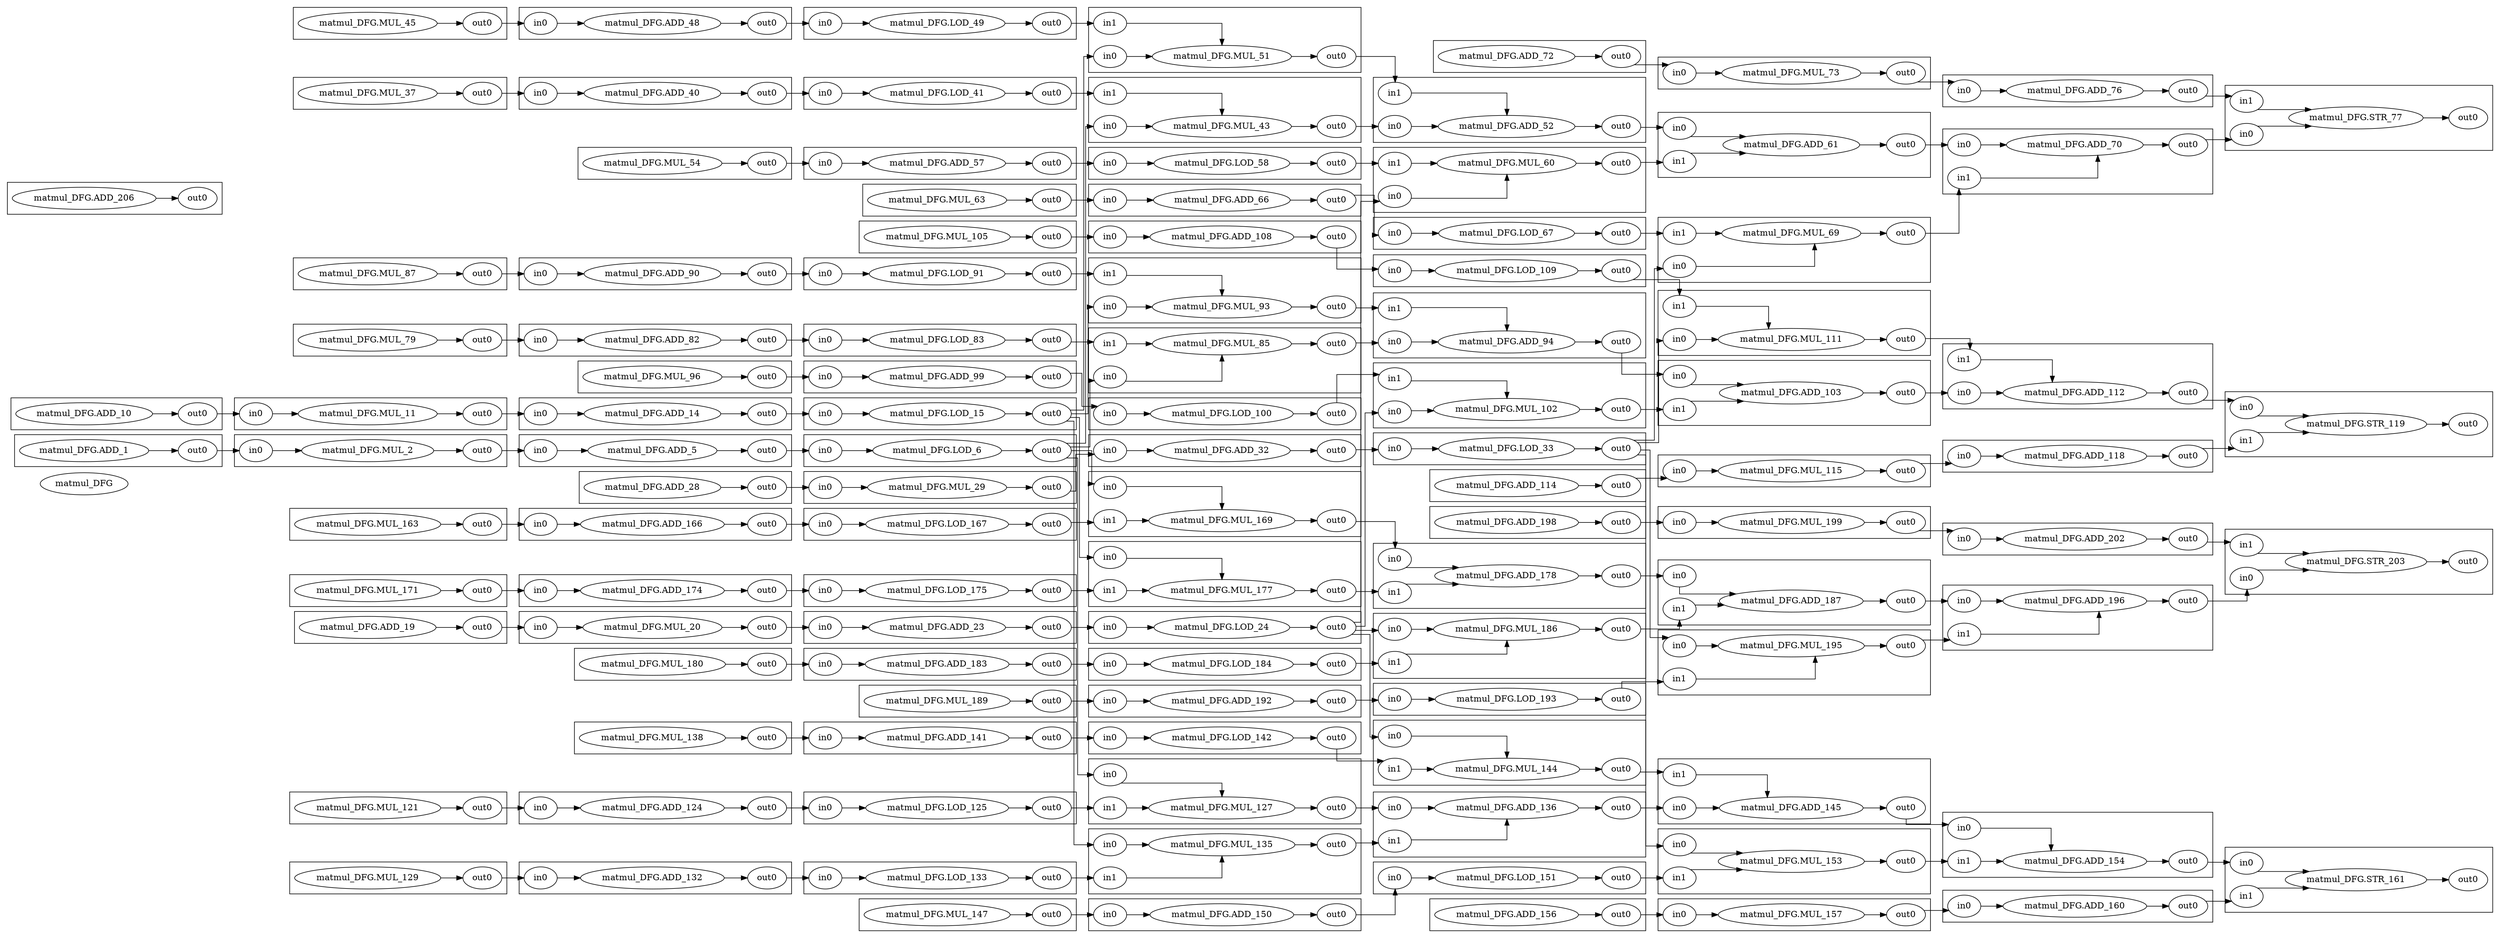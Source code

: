 digraph cluster_matmul_DFG {
	rankdir=LR splines=ortho
	matmul_DFG [label=matmul_DFG]
	subgraph "cluster_matmul_DFG.LOD_6" {
		rankdir=LR splines=ortho
		"matmul_DFG.LOD_6" [label="matmul_DFG.LOD_6"]
		"matmul_DFG.LOD_6.in0" [label=in0]
		"matmul_DFG.LOD_6.out0" [label=out0]
	}
	subgraph "cluster_matmul_DFG.ADD_174" {
		rankdir=LR splines=ortho
		"matmul_DFG.ADD_174" [label="matmul_DFG.ADD_174"]
		"matmul_DFG.ADD_174.in0" [label=in0]
		"matmul_DFG.ADD_174.out0" [label=out0]
	}
	subgraph "cluster_matmul_DFG.STR_203" {
		rankdir=LR splines=ortho
		"matmul_DFG.STR_203" [label="matmul_DFG.STR_203"]
		"matmul_DFG.STR_203.out0" [label=out0]
		"matmul_DFG.STR_203.in0" [label=in0]
		"matmul_DFG.STR_203.in1" [label=in1]
	}
	subgraph "cluster_matmul_DFG.MUL_186" {
		rankdir=LR splines=ortho
		"matmul_DFG.MUL_186" [label="matmul_DFG.MUL_186"]
		"matmul_DFG.MUL_186.out0" [label=out0]
		"matmul_DFG.MUL_186.in1" [label=in1]
		"matmul_DFG.MUL_186.in0" [label=in0]
	}
	subgraph "cluster_matmul_DFG.MUL_69" {
		rankdir=LR splines=ortho
		"matmul_DFG.MUL_69" [label="matmul_DFG.MUL_69"]
		"matmul_DFG.MUL_69.in1" [label=in1]
		"matmul_DFG.MUL_69.out0" [label=out0]
		"matmul_DFG.MUL_69.in0" [label=in0]
	}
	subgraph "cluster_matmul_DFG.ADD_1" {
		rankdir=LR splines=ortho
		"matmul_DFG.ADD_1" [label="matmul_DFG.ADD_1"]
		"matmul_DFG.ADD_1.out0" [label=out0]
	}
	subgraph "cluster_matmul_DFG.ADD_192" {
		rankdir=LR splines=ortho
		"matmul_DFG.ADD_192" [label="matmul_DFG.ADD_192"]
		"matmul_DFG.ADD_192.out0" [label=out0]
		"matmul_DFG.ADD_192.in0" [label=in0]
	}
	subgraph "cluster_matmul_DFG.MUL_11" {
		rankdir=LR splines=ortho
		"matmul_DFG.MUL_11" [label="matmul_DFG.MUL_11"]
		"matmul_DFG.MUL_11.in0" [label=in0]
		"matmul_DFG.MUL_11.out0" [label=out0]
	}
	subgraph "cluster_matmul_DFG.STR_161" {
		rankdir=LR splines=ortho
		"matmul_DFG.STR_161" [label="matmul_DFG.STR_161"]
		"matmul_DFG.STR_161.in0" [label=in0]
		"matmul_DFG.STR_161.out0" [label=out0]
		"matmul_DFG.STR_161.in1" [label=in1]
	}
	subgraph "cluster_matmul_DFG.ADD_103" {
		rankdir=LR splines=ortho
		"matmul_DFG.ADD_103" [label="matmul_DFG.ADD_103"]
		"matmul_DFG.ADD_103.in1" [label=in1]
		"matmul_DFG.ADD_103.out0" [label=out0]
		"matmul_DFG.ADD_103.in0" [label=in0]
	}
	subgraph "cluster_matmul_DFG.ADD_48" {
		rankdir=LR splines=ortho
		"matmul_DFG.ADD_48" [label="matmul_DFG.ADD_48"]
		"matmul_DFG.ADD_48.in0" [label=in0]
		"matmul_DFG.ADD_48.out0" [label=out0]
	}
	subgraph "cluster_matmul_DFG.MUL_129" {
		rankdir=LR splines=ortho
		"matmul_DFG.MUL_129" [label="matmul_DFG.MUL_129"]
		"matmul_DFG.MUL_129.out0" [label=out0]
	}
	subgraph "cluster_matmul_DFG.LOD_33" {
		rankdir=LR splines=ortho
		"matmul_DFG.LOD_33" [label="matmul_DFG.LOD_33"]
		"matmul_DFG.LOD_33.out0" [label=out0]
		"matmul_DFG.LOD_33.in0" [label=in0]
	}
	subgraph "cluster_matmul_DFG.MUL_169" {
		rankdir=LR splines=ortho
		"matmul_DFG.MUL_169" [label="matmul_DFG.MUL_169"]
		"matmul_DFG.MUL_169.out0" [label=out0]
		"matmul_DFG.MUL_169.in1" [label=in1]
		"matmul_DFG.MUL_169.in0" [label=in0]
	}
	subgraph "cluster_matmul_DFG.MUL_127" {
		rankdir=LR splines=ortho
		"matmul_DFG.MUL_127" [label="matmul_DFG.MUL_127"]
		"matmul_DFG.MUL_127.out0" [label=out0]
		"matmul_DFG.MUL_127.in0" [label=in0]
		"matmul_DFG.MUL_127.in1" [label=in1]
	}
	subgraph "cluster_matmul_DFG.LOD_133" {
		rankdir=LR splines=ortho
		"matmul_DFG.LOD_133" [label="matmul_DFG.LOD_133"]
		"matmul_DFG.LOD_133.out0" [label=out0]
		"matmul_DFG.LOD_133.in0" [label=in0]
	}
	subgraph "cluster_matmul_DFG.MUL_115" {
		rankdir=LR splines=ortho
		"matmul_DFG.MUL_115" [label="matmul_DFG.MUL_115"]
		"matmul_DFG.MUL_115.out0" [label=out0]
		"matmul_DFG.MUL_115.in0" [label=in0]
	}
	subgraph "cluster_matmul_DFG.ADD_52" {
		rankdir=LR splines=ortho
		"matmul_DFG.ADD_52" [label="matmul_DFG.ADD_52"]
		"matmul_DFG.ADD_52.out0" [label=out0]
		"matmul_DFG.ADD_52.in1" [label=in1]
		"matmul_DFG.ADD_52.in0" [label=in0]
	}
	subgraph "cluster_matmul_DFG.MUL_93" {
		rankdir=LR splines=ortho
		"matmul_DFG.MUL_93" [label="matmul_DFG.MUL_93"]
		"matmul_DFG.MUL_93.in1" [label=in1]
		"matmul_DFG.MUL_93.out0" [label=out0]
		"matmul_DFG.MUL_93.in0" [label=in0]
	}
	subgraph "cluster_matmul_DFG.ADD_61" {
		rankdir=LR splines=ortho
		"matmul_DFG.ADD_61" [label="matmul_DFG.ADD_61"]
		"matmul_DFG.ADD_61.in1" [label=in1]
		"matmul_DFG.ADD_61.in0" [label=in0]
		"matmul_DFG.ADD_61.out0" [label=out0]
	}
	subgraph "cluster_matmul_DFG.MUL_157" {
		rankdir=LR splines=ortho
		"matmul_DFG.MUL_157" [label="matmul_DFG.MUL_157"]
		"matmul_DFG.MUL_157.in0" [label=in0]
		"matmul_DFG.MUL_157.out0" [label=out0]
	}
	subgraph "cluster_matmul_DFG.ADD_66" {
		rankdir=LR splines=ortho
		"matmul_DFG.ADD_66" [label="matmul_DFG.ADD_66"]
		"matmul_DFG.ADD_66.out0" [label=out0]
		"matmul_DFG.ADD_66.in0" [label=in0]
	}
	subgraph "cluster_matmul_DFG.ADD_114" {
		rankdir=LR splines=ortho
		"matmul_DFG.ADD_114" [label="matmul_DFG.ADD_114"]
		"matmul_DFG.ADD_114.out0" [label=out0]
	}
	subgraph "cluster_matmul_DFG.ADD_108" {
		rankdir=LR splines=ortho
		"matmul_DFG.ADD_108" [label="matmul_DFG.ADD_108"]
		"matmul_DFG.ADD_108.in0" [label=in0]
		"matmul_DFG.ADD_108.out0" [label=out0]
	}
	subgraph "cluster_matmul_DFG.MUL_121" {
		rankdir=LR splines=ortho
		"matmul_DFG.MUL_121" [label="matmul_DFG.MUL_121"]
		"matmul_DFG.MUL_121.out0" [label=out0]
	}
	subgraph "cluster_matmul_DFG.LOD_109" {
		rankdir=LR splines=ortho
		"matmul_DFG.LOD_109" [label="matmul_DFG.LOD_109"]
		"matmul_DFG.LOD_109.in0" [label=in0]
		"matmul_DFG.LOD_109.out0" [label=out0]
	}
	subgraph "cluster_matmul_DFG.MUL_60" {
		rankdir=LR splines=ortho
		"matmul_DFG.MUL_60" [label="matmul_DFG.MUL_60"]
		"matmul_DFG.MUL_60.in0" [label=in0]
		"matmul_DFG.MUL_60.in1" [label=in1]
		"matmul_DFG.MUL_60.out0" [label=out0]
	}
	subgraph "cluster_matmul_DFG.ADD_10" {
		rankdir=LR splines=ortho
		"matmul_DFG.ADD_10" [label="matmul_DFG.ADD_10"]
		"matmul_DFG.ADD_10.out0" [label=out0]
	}
	subgraph "cluster_matmul_DFG.ADD_166" {
		rankdir=LR splines=ortho
		"matmul_DFG.ADD_166" [label="matmul_DFG.ADD_166"]
		"matmul_DFG.ADD_166.out0" [label=out0]
		"matmul_DFG.ADD_166.in0" [label=in0]
	}
	subgraph "cluster_matmul_DFG.LOD_175" {
		rankdir=LR splines=ortho
		"matmul_DFG.LOD_175" [label="matmul_DFG.LOD_175"]
		"matmul_DFG.LOD_175.out0" [label=out0]
		"matmul_DFG.LOD_175.in0" [label=in0]
	}
	subgraph "cluster_matmul_DFG.MUL_135" {
		rankdir=LR splines=ortho
		"matmul_DFG.MUL_135" [label="matmul_DFG.MUL_135"]
		"matmul_DFG.MUL_135.in1" [label=in1]
		"matmul_DFG.MUL_135.out0" [label=out0]
		"matmul_DFG.MUL_135.in0" [label=in0]
	}
	subgraph "cluster_matmul_DFG.MUL_111" {
		rankdir=LR splines=ortho
		"matmul_DFG.MUL_111" [label="matmul_DFG.MUL_111"]
		"matmul_DFG.MUL_111.in0" [label=in0]
		"matmul_DFG.MUL_111.out0" [label=out0]
		"matmul_DFG.MUL_111.in1" [label=in1]
	}
	subgraph "cluster_matmul_DFG.MUL_153" {
		rankdir=LR splines=ortho
		"matmul_DFG.MUL_153" [label="matmul_DFG.MUL_153"]
		"matmul_DFG.MUL_153.in0" [label=in0]
		"matmul_DFG.MUL_153.in1" [label=in1]
		"matmul_DFG.MUL_153.out0" [label=out0]
	}
	subgraph "cluster_matmul_DFG.MUL_29" {
		rankdir=LR splines=ortho
		"matmul_DFG.MUL_29" [label="matmul_DFG.MUL_29"]
		"matmul_DFG.MUL_29.in0" [label=in0]
		"matmul_DFG.MUL_29.out0" [label=out0]
	}
	subgraph "cluster_matmul_DFG.LOD_91" {
		rankdir=LR splines=ortho
		"matmul_DFG.LOD_91" [label="matmul_DFG.LOD_91"]
		"matmul_DFG.LOD_91.in0" [label=in0]
		"matmul_DFG.LOD_91.out0" [label=out0]
	}
	subgraph "cluster_matmul_DFG.LOD_142" {
		rankdir=LR splines=ortho
		"matmul_DFG.LOD_142" [label="matmul_DFG.LOD_142"]
		"matmul_DFG.LOD_142.out0" [label=out0]
		"matmul_DFG.LOD_142.in0" [label=in0]
	}
	subgraph "cluster_matmul_DFG.ADD_178" {
		rankdir=LR splines=ortho
		"matmul_DFG.ADD_178" [label="matmul_DFG.ADD_178"]
		"matmul_DFG.ADD_178.out0" [label=out0]
		"matmul_DFG.ADD_178.in0" [label=in0]
		"matmul_DFG.ADD_178.in1" [label=in1]
	}
	subgraph "cluster_matmul_DFG.ADD_90" {
		rankdir=LR splines=ortho
		"matmul_DFG.ADD_90" [label="matmul_DFG.ADD_90"]
		"matmul_DFG.ADD_90.out0" [label=out0]
		"matmul_DFG.ADD_90.in0" [label=in0]
	}
	subgraph "cluster_matmul_DFG.ADD_94" {
		rankdir=LR splines=ortho
		"matmul_DFG.ADD_94" [label="matmul_DFG.ADD_94"]
		"matmul_DFG.ADD_94.in0" [label=in0]
		"matmul_DFG.ADD_94.in1" [label=in1]
		"matmul_DFG.ADD_94.out0" [label=out0]
	}
	subgraph "cluster_matmul_DFG.ADD_76" {
		rankdir=LR splines=ortho
		"matmul_DFG.ADD_76" [label="matmul_DFG.ADD_76"]
		"matmul_DFG.ADD_76.out0" [label=out0]
		"matmul_DFG.ADD_76.in0" [label=in0]
	}
	subgraph "cluster_matmul_DFG.LOD_100" {
		rankdir=LR splines=ortho
		"matmul_DFG.LOD_100" [label="matmul_DFG.LOD_100"]
		"matmul_DFG.LOD_100.out0" [label=out0]
		"matmul_DFG.LOD_100.in0" [label=in0]
	}
	subgraph "cluster_matmul_DFG.ADD_206" {
		rankdir=LR splines=ortho
		"matmul_DFG.ADD_206" [label="matmul_DFG.ADD_206"]
		"matmul_DFG.ADD_206.out0" [label=out0]
	}
	subgraph "cluster_matmul_DFG.ADD_187" {
		rankdir=LR splines=ortho
		"matmul_DFG.ADD_187" [label="matmul_DFG.ADD_187"]
		"matmul_DFG.ADD_187.in1" [label=in1]
		"matmul_DFG.ADD_187.in0" [label=in0]
		"matmul_DFG.ADD_187.out0" [label=out0]
	}
	subgraph "cluster_matmul_DFG.MUL_87" {
		rankdir=LR splines=ortho
		"matmul_DFG.MUL_87" [label="matmul_DFG.MUL_87"]
		"matmul_DFG.MUL_87.out0" [label=out0]
	}
	subgraph "cluster_matmul_DFG.MUL_96" {
		rankdir=LR splines=ortho
		"matmul_DFG.MUL_96" [label="matmul_DFG.MUL_96"]
		"matmul_DFG.MUL_96.out0" [label=out0]
	}
	subgraph "cluster_matmul_DFG.MUL_102" {
		rankdir=LR splines=ortho
		"matmul_DFG.MUL_102" [label="matmul_DFG.MUL_102"]
		"matmul_DFG.MUL_102.in1" [label=in1]
		"matmul_DFG.MUL_102.out0" [label=out0]
		"matmul_DFG.MUL_102.in0" [label=in0]
	}
	subgraph "cluster_matmul_DFG.LOD_67" {
		rankdir=LR splines=ortho
		"matmul_DFG.LOD_67" [label="matmul_DFG.LOD_67"]
		"matmul_DFG.LOD_67.out0" [label=out0]
		"matmul_DFG.LOD_67.in0" [label=in0]
	}
	subgraph "cluster_matmul_DFG.ADD_160" {
		rankdir=LR splines=ortho
		"matmul_DFG.ADD_160" [label="matmul_DFG.ADD_160"]
		"matmul_DFG.ADD_160.out0" [label=out0]
		"matmul_DFG.ADD_160.in0" [label=in0]
	}
	subgraph "cluster_matmul_DFG.MUL_43" {
		rankdir=LR splines=ortho
		"matmul_DFG.MUL_43" [label="matmul_DFG.MUL_43"]
		"matmul_DFG.MUL_43.out0" [label=out0]
		"matmul_DFG.MUL_43.in0" [label=in0]
		"matmul_DFG.MUL_43.in1" [label=in1]
	}
	subgraph "cluster_matmul_DFG.STR_77" {
		rankdir=LR splines=ortho
		"matmul_DFG.STR_77" [label="matmul_DFG.STR_77"]
		"matmul_DFG.STR_77.in1" [label=in1]
		"matmul_DFG.STR_77.in0" [label=in0]
		"matmul_DFG.STR_77.out0" [label=out0]
	}
	subgraph "cluster_matmul_DFG.ADD_198" {
		rankdir=LR splines=ortho
		"matmul_DFG.ADD_198" [label="matmul_DFG.ADD_198"]
		"matmul_DFG.ADD_198.out0" [label=out0]
	}
	subgraph "cluster_matmul_DFG.ADD_99" {
		rankdir=LR splines=ortho
		"matmul_DFG.ADD_99" [label="matmul_DFG.ADD_99"]
		"matmul_DFG.ADD_99.out0" [label=out0]
		"matmul_DFG.ADD_99.in0" [label=in0]
	}
	subgraph "cluster_matmul_DFG.MUL_199" {
		rankdir=LR splines=ortho
		"matmul_DFG.MUL_199" [label="matmul_DFG.MUL_199"]
		"matmul_DFG.MUL_199.out0" [label=out0]
		"matmul_DFG.MUL_199.in0" [label=in0]
	}
	subgraph "cluster_matmul_DFG.MUL_144" {
		rankdir=LR splines=ortho
		"matmul_DFG.MUL_144" [label="matmul_DFG.MUL_144"]
		"matmul_DFG.MUL_144.in0" [label=in0]
		"matmul_DFG.MUL_144.in1" [label=in1]
		"matmul_DFG.MUL_144.out0" [label=out0]
	}
	subgraph "cluster_matmul_DFG.LOD_83" {
		rankdir=LR splines=ortho
		"matmul_DFG.LOD_83" [label="matmul_DFG.LOD_83"]
		"matmul_DFG.LOD_83.out0" [label=out0]
		"matmul_DFG.LOD_83.in0" [label=in0]
	}
	subgraph "cluster_matmul_DFG.ADD_82" {
		rankdir=LR splines=ortho
		"matmul_DFG.ADD_82" [label="matmul_DFG.ADD_82"]
		"matmul_DFG.ADD_82.out0" [label=out0]
		"matmul_DFG.ADD_82.in0" [label=in0]
	}
	subgraph "cluster_matmul_DFG.MUL_2" {
		rankdir=LR splines=ortho
		"matmul_DFG.MUL_2" [label="matmul_DFG.MUL_2"]
		"matmul_DFG.MUL_2.in0" [label=in0]
		"matmul_DFG.MUL_2.out0" [label=out0]
	}
	subgraph "cluster_matmul_DFG.LOD_184" {
		rankdir=LR splines=ortho
		"matmul_DFG.LOD_184" [label="matmul_DFG.LOD_184"]
		"matmul_DFG.LOD_184.out0" [label=out0]
		"matmul_DFG.LOD_184.in0" [label=in0]
	}
	subgraph "cluster_matmul_DFG.ADD_141" {
		rankdir=LR splines=ortho
		"matmul_DFG.ADD_141" [label="matmul_DFG.ADD_141"]
		"matmul_DFG.ADD_141.in0" [label=in0]
		"matmul_DFG.ADD_141.out0" [label=out0]
	}
	subgraph "cluster_matmul_DFG.MUL_180" {
		rankdir=LR splines=ortho
		"matmul_DFG.MUL_180" [label="matmul_DFG.MUL_180"]
		"matmul_DFG.MUL_180.out0" [label=out0]
	}
	subgraph "cluster_matmul_DFG.ADD_28" {
		rankdir=LR splines=ortho
		"matmul_DFG.ADD_28" [label="matmul_DFG.ADD_28"]
		"matmul_DFG.ADD_28.out0" [label=out0]
	}
	subgraph "cluster_matmul_DFG.MUL_189" {
		rankdir=LR splines=ortho
		"matmul_DFG.MUL_189" [label="matmul_DFG.MUL_189"]
		"matmul_DFG.MUL_189.out0" [label=out0]
	}
	subgraph "cluster_matmul_DFG.ADD_124" {
		rankdir=LR splines=ortho
		"matmul_DFG.ADD_124" [label="matmul_DFG.ADD_124"]
		"matmul_DFG.ADD_124.in0" [label=in0]
		"matmul_DFG.ADD_124.out0" [label=out0]
	}
	subgraph "cluster_matmul_DFG.LOD_49" {
		rankdir=LR splines=ortho
		"matmul_DFG.LOD_49" [label="matmul_DFG.LOD_49"]
		"matmul_DFG.LOD_49.in0" [label=in0]
		"matmul_DFG.LOD_49.out0" [label=out0]
	}
	subgraph "cluster_matmul_DFG.ADD_40" {
		rankdir=LR splines=ortho
		"matmul_DFG.ADD_40" [label="matmul_DFG.ADD_40"]
		"matmul_DFG.ADD_40.out0" [label=out0]
		"matmul_DFG.ADD_40.in0" [label=in0]
	}
	subgraph "cluster_matmul_DFG.MUL_63" {
		rankdir=LR splines=ortho
		"matmul_DFG.MUL_63" [label="matmul_DFG.MUL_63"]
		"matmul_DFG.MUL_63.out0" [label=out0]
	}
	subgraph "cluster_matmul_DFG.ADD_202" {
		rankdir=LR splines=ortho
		"matmul_DFG.ADD_202" [label="matmul_DFG.ADD_202"]
		"matmul_DFG.ADD_202.out0" [label=out0]
		"matmul_DFG.ADD_202.in0" [label=in0]
	}
	subgraph "cluster_matmul_DFG.MUL_195" {
		rankdir=LR splines=ortho
		"matmul_DFG.MUL_195" [label="matmul_DFG.MUL_195"]
		"matmul_DFG.MUL_195.out0" [label=out0]
		"matmul_DFG.MUL_195.in1" [label=in1]
		"matmul_DFG.MUL_195.in0" [label=in0]
	}
	subgraph "cluster_matmul_DFG.LOD_15" {
		rankdir=LR splines=ortho
		"matmul_DFG.LOD_15" [label="matmul_DFG.LOD_15"]
		"matmul_DFG.LOD_15.in0" [label=in0]
		"matmul_DFG.LOD_15.out0" [label=out0]
	}
	subgraph "cluster_matmul_DFG.ADD_183" {
		rankdir=LR splines=ortho
		"matmul_DFG.ADD_183" [label="matmul_DFG.ADD_183"]
		"matmul_DFG.ADD_183.in0" [label=in0]
		"matmul_DFG.ADD_183.out0" [label=out0]
	}
	subgraph "cluster_matmul_DFG.LOD_58" {
		rankdir=LR splines=ortho
		"matmul_DFG.LOD_58" [label="matmul_DFG.LOD_58"]
		"matmul_DFG.LOD_58.out0" [label=out0]
		"matmul_DFG.LOD_58.in0" [label=in0]
	}
	subgraph "cluster_matmul_DFG.ADD_118" {
		rankdir=LR splines=ortho
		"matmul_DFG.ADD_118" [label="matmul_DFG.ADD_118"]
		"matmul_DFG.ADD_118.in0" [label=in0]
		"matmul_DFG.ADD_118.out0" [label=out0]
	}
	subgraph "cluster_matmul_DFG.ADD_156" {
		rankdir=LR splines=ortho
		"matmul_DFG.ADD_156" [label="matmul_DFG.ADD_156"]
		"matmul_DFG.ADD_156.out0" [label=out0]
	}
	subgraph "cluster_matmul_DFG.MUL_51" {
		rankdir=LR splines=ortho
		"matmul_DFG.MUL_51" [label="matmul_DFG.MUL_51"]
		"matmul_DFG.MUL_51.out0" [label=out0]
		"matmul_DFG.MUL_51.in1" [label=in1]
		"matmul_DFG.MUL_51.in0" [label=in0]
	}
	subgraph "cluster_matmul_DFG.STR_119" {
		rankdir=LR splines=ortho
		"matmul_DFG.STR_119" [label="matmul_DFG.STR_119"]
		"matmul_DFG.STR_119.in0" [label=in0]
		"matmul_DFG.STR_119.out0" [label=out0]
		"matmul_DFG.STR_119.in1" [label=in1]
	}
	subgraph "cluster_matmul_DFG.ADD_196" {
		rankdir=LR splines=ortho
		"matmul_DFG.ADD_196" [label="matmul_DFG.ADD_196"]
		"matmul_DFG.ADD_196.in0" [label=in0]
		"matmul_DFG.ADD_196.out0" [label=out0]
		"matmul_DFG.ADD_196.in1" [label=in1]
	}
	subgraph "cluster_matmul_DFG.ADD_32" {
		rankdir=LR splines=ortho
		"matmul_DFG.ADD_32" [label="matmul_DFG.ADD_32"]
		"matmul_DFG.ADD_32.out0" [label=out0]
		"matmul_DFG.ADD_32.in0" [label=in0]
	}
	subgraph "cluster_matmul_DFG.ADD_150" {
		rankdir=LR splines=ortho
		"matmul_DFG.ADD_150" [label="matmul_DFG.ADD_150"]
		"matmul_DFG.ADD_150.in0" [label=in0]
		"matmul_DFG.ADD_150.out0" [label=out0]
	}
	subgraph "cluster_matmul_DFG.ADD_23" {
		rankdir=LR splines=ortho
		"matmul_DFG.ADD_23" [label="matmul_DFG.ADD_23"]
		"matmul_DFG.ADD_23.in0" [label=in0]
		"matmul_DFG.ADD_23.out0" [label=out0]
	}
	subgraph "cluster_matmul_DFG.LOD_167" {
		rankdir=LR splines=ortho
		"matmul_DFG.LOD_167" [label="matmul_DFG.LOD_167"]
		"matmul_DFG.LOD_167.out0" [label=out0]
		"matmul_DFG.LOD_167.in0" [label=in0]
	}
	subgraph "cluster_matmul_DFG.MUL_105" {
		rankdir=LR splines=ortho
		"matmul_DFG.MUL_105" [label="matmul_DFG.MUL_105"]
		"matmul_DFG.MUL_105.out0" [label=out0]
	}
	subgraph "cluster_matmul_DFG.MUL_45" {
		rankdir=LR splines=ortho
		"matmul_DFG.MUL_45" [label="matmul_DFG.MUL_45"]
		"matmul_DFG.MUL_45.out0" [label=out0]
	}
	subgraph "cluster_matmul_DFG.ADD_136" {
		rankdir=LR splines=ortho
		"matmul_DFG.ADD_136" [label="matmul_DFG.ADD_136"]
		"matmul_DFG.ADD_136.in0" [label=in0]
		"matmul_DFG.ADD_136.out0" [label=out0]
		"matmul_DFG.ADD_136.in1" [label=in1]
	}
	subgraph "cluster_matmul_DFG.LOD_151" {
		rankdir=LR splines=ortho
		"matmul_DFG.LOD_151" [label="matmul_DFG.LOD_151"]
		"matmul_DFG.LOD_151.out0" [label=out0]
		"matmul_DFG.LOD_151.in0" [label=in0]
	}
	subgraph "cluster_matmul_DFG.ADD_14" {
		rankdir=LR splines=ortho
		"matmul_DFG.ADD_14" [label="matmul_DFG.ADD_14"]
		"matmul_DFG.ADD_14.out0" [label=out0]
		"matmul_DFG.ADD_14.in0" [label=in0]
	}
	subgraph "cluster_matmul_DFG.ADD_70" {
		rankdir=LR splines=ortho
		"matmul_DFG.ADD_70" [label="matmul_DFG.ADD_70"]
		"matmul_DFG.ADD_70.out0" [label=out0]
		"matmul_DFG.ADD_70.in1" [label=in1]
		"matmul_DFG.ADD_70.in0" [label=in0]
	}
	subgraph "cluster_matmul_DFG.MUL_171" {
		rankdir=LR splines=ortho
		"matmul_DFG.MUL_171" [label="matmul_DFG.MUL_171"]
		"matmul_DFG.MUL_171.out0" [label=out0]
	}
	subgraph "cluster_matmul_DFG.ADD_19" {
		rankdir=LR splines=ortho
		"matmul_DFG.ADD_19" [label="matmul_DFG.ADD_19"]
		"matmul_DFG.ADD_19.out0" [label=out0]
	}
	subgraph "cluster_matmul_DFG.MUL_73" {
		rankdir=LR splines=ortho
		"matmul_DFG.MUL_73" [label="matmul_DFG.MUL_73"]
		"matmul_DFG.MUL_73.in0" [label=in0]
		"matmul_DFG.MUL_73.out0" [label=out0]
	}
	subgraph "cluster_matmul_DFG.ADD_154" {
		rankdir=LR splines=ortho
		"matmul_DFG.ADD_154" [label="matmul_DFG.ADD_154"]
		"matmul_DFG.ADD_154.out0" [label=out0]
		"matmul_DFG.ADD_154.in0" [label=in0]
		"matmul_DFG.ADD_154.in1" [label=in1]
	}
	subgraph "cluster_matmul_DFG.LOD_41" {
		rankdir=LR splines=ortho
		"matmul_DFG.LOD_41" [label="matmul_DFG.LOD_41"]
		"matmul_DFG.LOD_41.in0" [label=in0]
		"matmul_DFG.LOD_41.out0" [label=out0]
	}
	subgraph "cluster_matmul_DFG.MUL_177" {
		rankdir=LR splines=ortho
		"matmul_DFG.MUL_177" [label="matmul_DFG.MUL_177"]
		"matmul_DFG.MUL_177.out0" [label=out0]
		"matmul_DFG.MUL_177.in0" [label=in0]
		"matmul_DFG.MUL_177.in1" [label=in1]
	}
	subgraph "cluster_matmul_DFG.ADD_57" {
		rankdir=LR splines=ortho
		"matmul_DFG.ADD_57" [label="matmul_DFG.ADD_57"]
		"matmul_DFG.ADD_57.out0" [label=out0]
		"matmul_DFG.ADD_57.in0" [label=in0]
	}
	subgraph "cluster_matmul_DFG.MUL_20" {
		rankdir=LR splines=ortho
		"matmul_DFG.MUL_20" [label="matmul_DFG.MUL_20"]
		"matmul_DFG.MUL_20.in0" [label=in0]
		"matmul_DFG.MUL_20.out0" [label=out0]
	}
	subgraph "cluster_matmul_DFG.LOD_24" {
		rankdir=LR splines=ortho
		"matmul_DFG.LOD_24" [label="matmul_DFG.LOD_24"]
		"matmul_DFG.LOD_24.out0" [label=out0]
		"matmul_DFG.LOD_24.in0" [label=in0]
	}
	subgraph "cluster_matmul_DFG.ADD_112" {
		rankdir=LR splines=ortho
		"matmul_DFG.ADD_112" [label="matmul_DFG.ADD_112"]
		"matmul_DFG.ADD_112.in1" [label=in1]
		"matmul_DFG.ADD_112.out0" [label=out0]
		"matmul_DFG.ADD_112.in0" [label=in0]
	}
	subgraph "cluster_matmul_DFG.MUL_85" {
		rankdir=LR splines=ortho
		"matmul_DFG.MUL_85" [label="matmul_DFG.MUL_85"]
		"matmul_DFG.MUL_85.in0" [label=in0]
		"matmul_DFG.MUL_85.in1" [label=in1]
		"matmul_DFG.MUL_85.out0" [label=out0]
	}
	subgraph "cluster_matmul_DFG.LOD_193" {
		rankdir=LR splines=ortho
		"matmul_DFG.LOD_193" [label="matmul_DFG.LOD_193"]
		"matmul_DFG.LOD_193.in0" [label=in0]
		"matmul_DFG.LOD_193.out0" [label=out0]
	}
	subgraph "cluster_matmul_DFG.LOD_125" {
		rankdir=LR splines=ortho
		"matmul_DFG.LOD_125" [label="matmul_DFG.LOD_125"]
		"matmul_DFG.LOD_125.out0" [label=out0]
		"matmul_DFG.LOD_125.in0" [label=in0]
	}
	subgraph "cluster_matmul_DFG.MUL_147" {
		rankdir=LR splines=ortho
		"matmul_DFG.MUL_147" [label="matmul_DFG.MUL_147"]
		"matmul_DFG.MUL_147.out0" [label=out0]
	}
	subgraph "cluster_matmul_DFG.ADD_72" {
		rankdir=LR splines=ortho
		"matmul_DFG.ADD_72" [label="matmul_DFG.ADD_72"]
		"matmul_DFG.ADD_72.out0" [label=out0]
	}
	subgraph "cluster_matmul_DFG.ADD_132" {
		rankdir=LR splines=ortho
		"matmul_DFG.ADD_132" [label="matmul_DFG.ADD_132"]
		"matmul_DFG.ADD_132.out0" [label=out0]
		"matmul_DFG.ADD_132.in0" [label=in0]
	}
	subgraph "cluster_matmul_DFG.MUL_54" {
		rankdir=LR splines=ortho
		"matmul_DFG.MUL_54" [label="matmul_DFG.MUL_54"]
		"matmul_DFG.MUL_54.out0" [label=out0]
	}
	subgraph "cluster_matmul_DFG.ADD_145" {
		rankdir=LR splines=ortho
		"matmul_DFG.ADD_145" [label="matmul_DFG.ADD_145"]
		"matmul_DFG.ADD_145.in0" [label=in0]
		"matmul_DFG.ADD_145.in1" [label=in1]
		"matmul_DFG.ADD_145.out0" [label=out0]
	}
	subgraph "cluster_matmul_DFG.MUL_138" {
		rankdir=LR splines=ortho
		"matmul_DFG.MUL_138" [label="matmul_DFG.MUL_138"]
		"matmul_DFG.MUL_138.out0" [label=out0]
	}
	subgraph "cluster_matmul_DFG.MUL_79" {
		rankdir=LR splines=ortho
		"matmul_DFG.MUL_79" [label="matmul_DFG.MUL_79"]
		"matmul_DFG.MUL_79.out0" [label=out0]
	}
	subgraph "cluster_matmul_DFG.ADD_5" {
		rankdir=LR splines=ortho
		"matmul_DFG.ADD_5" [label="matmul_DFG.ADD_5"]
		"matmul_DFG.ADD_5.out0" [label=out0]
		"matmul_DFG.ADD_5.in0" [label=in0]
	}
	subgraph "cluster_matmul_DFG.MUL_163" {
		rankdir=LR splines=ortho
		"matmul_DFG.MUL_163" [label="matmul_DFG.MUL_163"]
		"matmul_DFG.MUL_163.out0" [label=out0]
	}
	subgraph "cluster_matmul_DFG.MUL_37" {
		rankdir=LR splines=ortho
		"matmul_DFG.MUL_37" [label="matmul_DFG.MUL_37"]
		"matmul_DFG.MUL_37.out0" [label=out0]
	}
	"matmul_DFG.ADD_1.out0" -> "matmul_DFG.MUL_2.in0" [lhead="cluster_matmul_DFG.MUL_2" ltail="cluster_matmul_DFG.ADD_1"]
	"matmul_DFG.MUL_2.out0" -> "matmul_DFG.ADD_5.in0" [lhead="cluster_matmul_DFG.ADD_5" ltail="cluster_matmul_DFG.MUL_2"]
	"matmul_DFG.ADD_5.out0" -> "matmul_DFG.LOD_6.in0" [lhead="cluster_matmul_DFG.LOD_6" ltail="cluster_matmul_DFG.ADD_5"]
	"matmul_DFG.LOD_6.out0" -> "matmul_DFG.MUL_43.in0" [lhead="cluster_matmul_DFG.MUL_43" ltail="cluster_matmul_DFG.LOD_6"]
	"matmul_DFG.LOD_6.out0" -> "matmul_DFG.MUL_85.in0" [lhead="cluster_matmul_DFG.MUL_85" ltail="cluster_matmul_DFG.LOD_6"]
	"matmul_DFG.LOD_6.out0" -> "matmul_DFG.MUL_127.in0" [lhead="cluster_matmul_DFG.MUL_127" ltail="cluster_matmul_DFG.LOD_6"]
	"matmul_DFG.LOD_6.out0" -> "matmul_DFG.MUL_169.in0" [lhead="cluster_matmul_DFG.MUL_169" ltail="cluster_matmul_DFG.LOD_6"]
	"matmul_DFG.ADD_10.out0" -> "matmul_DFG.MUL_11.in0" [lhead="cluster_matmul_DFG.MUL_11" ltail="cluster_matmul_DFG.ADD_10"]
	"matmul_DFG.MUL_11.out0" -> "matmul_DFG.ADD_14.in0" [lhead="cluster_matmul_DFG.ADD_14" ltail="cluster_matmul_DFG.MUL_11"]
	"matmul_DFG.ADD_14.out0" -> "matmul_DFG.LOD_15.in0" [lhead="cluster_matmul_DFG.LOD_15" ltail="cluster_matmul_DFG.ADD_14"]
	"matmul_DFG.LOD_15.out0" -> "matmul_DFG.MUL_51.in0" [lhead="cluster_matmul_DFG.MUL_51" ltail="cluster_matmul_DFG.LOD_15"]
	"matmul_DFG.LOD_15.out0" -> "matmul_DFG.MUL_93.in0" [lhead="cluster_matmul_DFG.MUL_93" ltail="cluster_matmul_DFG.LOD_15"]
	"matmul_DFG.LOD_15.out0" -> "matmul_DFG.MUL_135.in0" [lhead="cluster_matmul_DFG.MUL_135" ltail="cluster_matmul_DFG.LOD_15"]
	"matmul_DFG.LOD_15.out0" -> "matmul_DFG.MUL_177.in0" [lhead="cluster_matmul_DFG.MUL_177" ltail="cluster_matmul_DFG.LOD_15"]
	"matmul_DFG.ADD_19.out0" -> "matmul_DFG.MUL_20.in0" [lhead="cluster_matmul_DFG.MUL_20" ltail="cluster_matmul_DFG.ADD_19"]
	"matmul_DFG.MUL_20.out0" -> "matmul_DFG.ADD_23.in0" [lhead="cluster_matmul_DFG.ADD_23" ltail="cluster_matmul_DFG.MUL_20"]
	"matmul_DFG.ADD_23.out0" -> "matmul_DFG.LOD_24.in0" [lhead="cluster_matmul_DFG.LOD_24" ltail="cluster_matmul_DFG.ADD_23"]
	"matmul_DFG.LOD_24.out0" -> "matmul_DFG.MUL_60.in0" [lhead="cluster_matmul_DFG.MUL_60" ltail="cluster_matmul_DFG.LOD_24"]
	"matmul_DFG.LOD_24.out0" -> "matmul_DFG.MUL_102.in0" [lhead="cluster_matmul_DFG.MUL_102" ltail="cluster_matmul_DFG.LOD_24"]
	"matmul_DFG.LOD_24.out0" -> "matmul_DFG.MUL_144.in0" [lhead="cluster_matmul_DFG.MUL_144" ltail="cluster_matmul_DFG.LOD_24"]
	"matmul_DFG.LOD_24.out0" -> "matmul_DFG.MUL_186.in0" [lhead="cluster_matmul_DFG.MUL_186" ltail="cluster_matmul_DFG.LOD_24"]
	"matmul_DFG.ADD_28.out0" -> "matmul_DFG.MUL_29.in0" [lhead="cluster_matmul_DFG.MUL_29" ltail="cluster_matmul_DFG.ADD_28"]
	"matmul_DFG.MUL_29.out0" -> "matmul_DFG.ADD_32.in0" [lhead="cluster_matmul_DFG.ADD_32" ltail="cluster_matmul_DFG.MUL_29"]
	"matmul_DFG.ADD_32.out0" -> "matmul_DFG.LOD_33.in0" [lhead="cluster_matmul_DFG.LOD_33" ltail="cluster_matmul_DFG.ADD_32"]
	"matmul_DFG.LOD_33.out0" -> "matmul_DFG.MUL_69.in0" [lhead="cluster_matmul_DFG.MUL_69" ltail="cluster_matmul_DFG.LOD_33"]
	"matmul_DFG.LOD_33.out0" -> "matmul_DFG.MUL_111.in0" [lhead="cluster_matmul_DFG.MUL_111" ltail="cluster_matmul_DFG.LOD_33"]
	"matmul_DFG.LOD_33.out0" -> "matmul_DFG.MUL_153.in0" [lhead="cluster_matmul_DFG.MUL_153" ltail="cluster_matmul_DFG.LOD_33"]
	"matmul_DFG.LOD_33.out0" -> "matmul_DFG.MUL_195.in0" [lhead="cluster_matmul_DFG.MUL_195" ltail="cluster_matmul_DFG.LOD_33"]
	"matmul_DFG.MUL_37.out0" -> "matmul_DFG.ADD_40.in0" [lhead="cluster_matmul_DFG.ADD_40" ltail="cluster_matmul_DFG.MUL_37"]
	"matmul_DFG.ADD_40.out0" -> "matmul_DFG.LOD_41.in0" [lhead="cluster_matmul_DFG.LOD_41" ltail="cluster_matmul_DFG.ADD_40"]
	"matmul_DFG.LOD_41.out0" -> "matmul_DFG.MUL_43.in1" [lhead="cluster_matmul_DFG.MUL_43" ltail="cluster_matmul_DFG.LOD_41"]
	"matmul_DFG.MUL_43.out0" -> "matmul_DFG.ADD_52.in0" [lhead="cluster_matmul_DFG.ADD_52" ltail="cluster_matmul_DFG.MUL_43"]
	"matmul_DFG.MUL_45.out0" -> "matmul_DFG.ADD_48.in0" [lhead="cluster_matmul_DFG.ADD_48" ltail="cluster_matmul_DFG.MUL_45"]
	"matmul_DFG.ADD_48.out0" -> "matmul_DFG.LOD_49.in0" [lhead="cluster_matmul_DFG.LOD_49" ltail="cluster_matmul_DFG.ADD_48"]
	"matmul_DFG.LOD_49.out0" -> "matmul_DFG.MUL_51.in1" [lhead="cluster_matmul_DFG.MUL_51" ltail="cluster_matmul_DFG.LOD_49"]
	"matmul_DFG.MUL_51.out0" -> "matmul_DFG.ADD_52.in1" [lhead="cluster_matmul_DFG.ADD_52" ltail="cluster_matmul_DFG.MUL_51"]
	"matmul_DFG.ADD_52.out0" -> "matmul_DFG.ADD_61.in0" [lhead="cluster_matmul_DFG.ADD_61" ltail="cluster_matmul_DFG.ADD_52"]
	"matmul_DFG.MUL_54.out0" -> "matmul_DFG.ADD_57.in0" [lhead="cluster_matmul_DFG.ADD_57" ltail="cluster_matmul_DFG.MUL_54"]
	"matmul_DFG.ADD_57.out0" -> "matmul_DFG.LOD_58.in0" [lhead="cluster_matmul_DFG.LOD_58" ltail="cluster_matmul_DFG.ADD_57"]
	"matmul_DFG.LOD_58.out0" -> "matmul_DFG.MUL_60.in1" [lhead="cluster_matmul_DFG.MUL_60" ltail="cluster_matmul_DFG.LOD_58"]
	"matmul_DFG.MUL_60.out0" -> "matmul_DFG.ADD_61.in1" [lhead="cluster_matmul_DFG.ADD_61" ltail="cluster_matmul_DFG.MUL_60"]
	"matmul_DFG.ADD_61.out0" -> "matmul_DFG.ADD_70.in0" [lhead="cluster_matmul_DFG.ADD_70" ltail="cluster_matmul_DFG.ADD_61"]
	"matmul_DFG.MUL_63.out0" -> "matmul_DFG.ADD_66.in0" [lhead="cluster_matmul_DFG.ADD_66" ltail="cluster_matmul_DFG.MUL_63"]
	"matmul_DFG.ADD_66.out0" -> "matmul_DFG.LOD_67.in0" [lhead="cluster_matmul_DFG.LOD_67" ltail="cluster_matmul_DFG.ADD_66"]
	"matmul_DFG.LOD_67.out0" -> "matmul_DFG.MUL_69.in1" [lhead="cluster_matmul_DFG.MUL_69" ltail="cluster_matmul_DFG.LOD_67"]
	"matmul_DFG.MUL_69.out0" -> "matmul_DFG.ADD_70.in1" [lhead="cluster_matmul_DFG.ADD_70" ltail="cluster_matmul_DFG.MUL_69"]
	"matmul_DFG.ADD_70.out0" -> "matmul_DFG.STR_77.in0" [lhead="cluster_matmul_DFG.STR_77" ltail="cluster_matmul_DFG.ADD_70"]
	"matmul_DFG.ADD_72.out0" -> "matmul_DFG.MUL_73.in0" [lhead="cluster_matmul_DFG.MUL_73" ltail="cluster_matmul_DFG.ADD_72"]
	"matmul_DFG.MUL_73.out0" -> "matmul_DFG.ADD_76.in0" [lhead="cluster_matmul_DFG.ADD_76" ltail="cluster_matmul_DFG.MUL_73"]
	"matmul_DFG.ADD_76.out0" -> "matmul_DFG.STR_77.in1" [lhead="cluster_matmul_DFG.STR_77" ltail="cluster_matmul_DFG.ADD_76"]
	"matmul_DFG.MUL_79.out0" -> "matmul_DFG.ADD_82.in0" [lhead="cluster_matmul_DFG.ADD_82" ltail="cluster_matmul_DFG.MUL_79"]
	"matmul_DFG.ADD_82.out0" -> "matmul_DFG.LOD_83.in0" [lhead="cluster_matmul_DFG.LOD_83" ltail="cluster_matmul_DFG.ADD_82"]
	"matmul_DFG.LOD_83.out0" -> "matmul_DFG.MUL_85.in1" [lhead="cluster_matmul_DFG.MUL_85" ltail="cluster_matmul_DFG.LOD_83"]
	"matmul_DFG.MUL_85.out0" -> "matmul_DFG.ADD_94.in0" [lhead="cluster_matmul_DFG.ADD_94" ltail="cluster_matmul_DFG.MUL_85"]
	"matmul_DFG.MUL_87.out0" -> "matmul_DFG.ADD_90.in0" [lhead="cluster_matmul_DFG.ADD_90" ltail="cluster_matmul_DFG.MUL_87"]
	"matmul_DFG.ADD_90.out0" -> "matmul_DFG.LOD_91.in0" [lhead="cluster_matmul_DFG.LOD_91" ltail="cluster_matmul_DFG.ADD_90"]
	"matmul_DFG.LOD_91.out0" -> "matmul_DFG.MUL_93.in1" [lhead="cluster_matmul_DFG.MUL_93" ltail="cluster_matmul_DFG.LOD_91"]
	"matmul_DFG.MUL_93.out0" -> "matmul_DFG.ADD_94.in1" [lhead="cluster_matmul_DFG.ADD_94" ltail="cluster_matmul_DFG.MUL_93"]
	"matmul_DFG.ADD_94.out0" -> "matmul_DFG.ADD_103.in0" [lhead="cluster_matmul_DFG.ADD_103" ltail="cluster_matmul_DFG.ADD_94"]
	"matmul_DFG.MUL_96.out0" -> "matmul_DFG.ADD_99.in0" [lhead="cluster_matmul_DFG.ADD_99" ltail="cluster_matmul_DFG.MUL_96"]
	"matmul_DFG.ADD_99.out0" -> "matmul_DFG.LOD_100.in0" [lhead="cluster_matmul_DFG.LOD_100" ltail="cluster_matmul_DFG.ADD_99"]
	"matmul_DFG.LOD_100.out0" -> "matmul_DFG.MUL_102.in1" [lhead="cluster_matmul_DFG.MUL_102" ltail="cluster_matmul_DFG.LOD_100"]
	"matmul_DFG.MUL_102.out0" -> "matmul_DFG.ADD_103.in1" [lhead="cluster_matmul_DFG.ADD_103" ltail="cluster_matmul_DFG.MUL_102"]
	"matmul_DFG.ADD_103.out0" -> "matmul_DFG.ADD_112.in0" [lhead="cluster_matmul_DFG.ADD_112" ltail="cluster_matmul_DFG.ADD_103"]
	"matmul_DFG.MUL_105.out0" -> "matmul_DFG.ADD_108.in0" [lhead="cluster_matmul_DFG.ADD_108" ltail="cluster_matmul_DFG.MUL_105"]
	"matmul_DFG.ADD_108.out0" -> "matmul_DFG.LOD_109.in0" [lhead="cluster_matmul_DFG.LOD_109" ltail="cluster_matmul_DFG.ADD_108"]
	"matmul_DFG.LOD_109.out0" -> "matmul_DFG.MUL_111.in1" [lhead="cluster_matmul_DFG.MUL_111" ltail="cluster_matmul_DFG.LOD_109"]
	"matmul_DFG.MUL_111.out0" -> "matmul_DFG.ADD_112.in1" [lhead="cluster_matmul_DFG.ADD_112" ltail="cluster_matmul_DFG.MUL_111"]
	"matmul_DFG.ADD_112.out0" -> "matmul_DFG.STR_119.in0" [lhead="cluster_matmul_DFG.STR_119" ltail="cluster_matmul_DFG.ADD_112"]
	"matmul_DFG.ADD_114.out0" -> "matmul_DFG.MUL_115.in0" [lhead="cluster_matmul_DFG.MUL_115" ltail="cluster_matmul_DFG.ADD_114"]
	"matmul_DFG.MUL_115.out0" -> "matmul_DFG.ADD_118.in0" [lhead="cluster_matmul_DFG.ADD_118" ltail="cluster_matmul_DFG.MUL_115"]
	"matmul_DFG.ADD_118.out0" -> "matmul_DFG.STR_119.in1" [lhead="cluster_matmul_DFG.STR_119" ltail="cluster_matmul_DFG.ADD_118"]
	"matmul_DFG.MUL_121.out0" -> "matmul_DFG.ADD_124.in0" [lhead="cluster_matmul_DFG.ADD_124" ltail="cluster_matmul_DFG.MUL_121"]
	"matmul_DFG.ADD_124.out0" -> "matmul_DFG.LOD_125.in0" [lhead="cluster_matmul_DFG.LOD_125" ltail="cluster_matmul_DFG.ADD_124"]
	"matmul_DFG.LOD_125.out0" -> "matmul_DFG.MUL_127.in1" [lhead="cluster_matmul_DFG.MUL_127" ltail="cluster_matmul_DFG.LOD_125"]
	"matmul_DFG.MUL_127.out0" -> "matmul_DFG.ADD_136.in0" [lhead="cluster_matmul_DFG.ADD_136" ltail="cluster_matmul_DFG.MUL_127"]
	"matmul_DFG.MUL_129.out0" -> "matmul_DFG.ADD_132.in0" [lhead="cluster_matmul_DFG.ADD_132" ltail="cluster_matmul_DFG.MUL_129"]
	"matmul_DFG.ADD_132.out0" -> "matmul_DFG.LOD_133.in0" [lhead="cluster_matmul_DFG.LOD_133" ltail="cluster_matmul_DFG.ADD_132"]
	"matmul_DFG.LOD_133.out0" -> "matmul_DFG.MUL_135.in1" [lhead="cluster_matmul_DFG.MUL_135" ltail="cluster_matmul_DFG.LOD_133"]
	"matmul_DFG.MUL_135.out0" -> "matmul_DFG.ADD_136.in1" [lhead="cluster_matmul_DFG.ADD_136" ltail="cluster_matmul_DFG.MUL_135"]
	"matmul_DFG.ADD_136.out0" -> "matmul_DFG.ADD_145.in0" [lhead="cluster_matmul_DFG.ADD_145" ltail="cluster_matmul_DFG.ADD_136"]
	"matmul_DFG.MUL_138.out0" -> "matmul_DFG.ADD_141.in0" [lhead="cluster_matmul_DFG.ADD_141" ltail="cluster_matmul_DFG.MUL_138"]
	"matmul_DFG.ADD_141.out0" -> "matmul_DFG.LOD_142.in0" [lhead="cluster_matmul_DFG.LOD_142" ltail="cluster_matmul_DFG.ADD_141"]
	"matmul_DFG.LOD_142.out0" -> "matmul_DFG.MUL_144.in1" [lhead="cluster_matmul_DFG.MUL_144" ltail="cluster_matmul_DFG.LOD_142"]
	"matmul_DFG.MUL_144.out0" -> "matmul_DFG.ADD_145.in1" [lhead="cluster_matmul_DFG.ADD_145" ltail="cluster_matmul_DFG.MUL_144"]
	"matmul_DFG.ADD_145.out0" -> "matmul_DFG.ADD_154.in0" [lhead="cluster_matmul_DFG.ADD_154" ltail="cluster_matmul_DFG.ADD_145"]
	"matmul_DFG.MUL_147.out0" -> "matmul_DFG.ADD_150.in0" [lhead="cluster_matmul_DFG.ADD_150" ltail="cluster_matmul_DFG.MUL_147"]
	"matmul_DFG.ADD_150.out0" -> "matmul_DFG.LOD_151.in0" [lhead="cluster_matmul_DFG.LOD_151" ltail="cluster_matmul_DFG.ADD_150"]
	"matmul_DFG.LOD_151.out0" -> "matmul_DFG.MUL_153.in1" [lhead="cluster_matmul_DFG.MUL_153" ltail="cluster_matmul_DFG.LOD_151"]
	"matmul_DFG.MUL_153.out0" -> "matmul_DFG.ADD_154.in1" [lhead="cluster_matmul_DFG.ADD_154" ltail="cluster_matmul_DFG.MUL_153"]
	"matmul_DFG.ADD_154.out0" -> "matmul_DFG.STR_161.in0" [lhead="cluster_matmul_DFG.STR_161" ltail="cluster_matmul_DFG.ADD_154"]
	"matmul_DFG.ADD_156.out0" -> "matmul_DFG.MUL_157.in0" [lhead="cluster_matmul_DFG.MUL_157" ltail="cluster_matmul_DFG.ADD_156"]
	"matmul_DFG.MUL_157.out0" -> "matmul_DFG.ADD_160.in0" [lhead="cluster_matmul_DFG.ADD_160" ltail="cluster_matmul_DFG.MUL_157"]
	"matmul_DFG.ADD_160.out0" -> "matmul_DFG.STR_161.in1" [lhead="cluster_matmul_DFG.STR_161" ltail="cluster_matmul_DFG.ADD_160"]
	"matmul_DFG.MUL_163.out0" -> "matmul_DFG.ADD_166.in0" [lhead="cluster_matmul_DFG.ADD_166" ltail="cluster_matmul_DFG.MUL_163"]
	"matmul_DFG.ADD_166.out0" -> "matmul_DFG.LOD_167.in0" [lhead="cluster_matmul_DFG.LOD_167" ltail="cluster_matmul_DFG.ADD_166"]
	"matmul_DFG.LOD_167.out0" -> "matmul_DFG.MUL_169.in1" [lhead="cluster_matmul_DFG.MUL_169" ltail="cluster_matmul_DFG.LOD_167"]
	"matmul_DFG.MUL_169.out0" -> "matmul_DFG.ADD_178.in0" [lhead="cluster_matmul_DFG.ADD_178" ltail="cluster_matmul_DFG.MUL_169"]
	"matmul_DFG.MUL_171.out0" -> "matmul_DFG.ADD_174.in0" [lhead="cluster_matmul_DFG.ADD_174" ltail="cluster_matmul_DFG.MUL_171"]
	"matmul_DFG.ADD_174.out0" -> "matmul_DFG.LOD_175.in0" [lhead="cluster_matmul_DFG.LOD_175" ltail="cluster_matmul_DFG.ADD_174"]
	"matmul_DFG.LOD_175.out0" -> "matmul_DFG.MUL_177.in1" [lhead="cluster_matmul_DFG.MUL_177" ltail="cluster_matmul_DFG.LOD_175"]
	"matmul_DFG.MUL_177.out0" -> "matmul_DFG.ADD_178.in1" [lhead="cluster_matmul_DFG.ADD_178" ltail="cluster_matmul_DFG.MUL_177"]
	"matmul_DFG.ADD_178.out0" -> "matmul_DFG.ADD_187.in0" [lhead="cluster_matmul_DFG.ADD_187" ltail="cluster_matmul_DFG.ADD_178"]
	"matmul_DFG.MUL_180.out0" -> "matmul_DFG.ADD_183.in0" [lhead="cluster_matmul_DFG.ADD_183" ltail="cluster_matmul_DFG.MUL_180"]
	"matmul_DFG.ADD_183.out0" -> "matmul_DFG.LOD_184.in0" [lhead="cluster_matmul_DFG.LOD_184" ltail="cluster_matmul_DFG.ADD_183"]
	"matmul_DFG.LOD_184.out0" -> "matmul_DFG.MUL_186.in1" [lhead="cluster_matmul_DFG.MUL_186" ltail="cluster_matmul_DFG.LOD_184"]
	"matmul_DFG.MUL_186.out0" -> "matmul_DFG.ADD_187.in1" [lhead="cluster_matmul_DFG.ADD_187" ltail="cluster_matmul_DFG.MUL_186"]
	"matmul_DFG.ADD_187.out0" -> "matmul_DFG.ADD_196.in0" [lhead="cluster_matmul_DFG.ADD_196" ltail="cluster_matmul_DFG.ADD_187"]
	"matmul_DFG.MUL_189.out0" -> "matmul_DFG.ADD_192.in0" [lhead="cluster_matmul_DFG.ADD_192" ltail="cluster_matmul_DFG.MUL_189"]
	"matmul_DFG.ADD_192.out0" -> "matmul_DFG.LOD_193.in0" [lhead="cluster_matmul_DFG.LOD_193" ltail="cluster_matmul_DFG.ADD_192"]
	"matmul_DFG.LOD_193.out0" -> "matmul_DFG.MUL_195.in1" [lhead="cluster_matmul_DFG.MUL_195" ltail="cluster_matmul_DFG.LOD_193"]
	"matmul_DFG.MUL_195.out0" -> "matmul_DFG.ADD_196.in1" [lhead="cluster_matmul_DFG.ADD_196" ltail="cluster_matmul_DFG.MUL_195"]
	"matmul_DFG.ADD_196.out0" -> "matmul_DFG.STR_203.in0" [lhead="cluster_matmul_DFG.STR_203" ltail="cluster_matmul_DFG.ADD_196"]
	"matmul_DFG.ADD_198.out0" -> "matmul_DFG.MUL_199.in0" [lhead="cluster_matmul_DFG.MUL_199" ltail="cluster_matmul_DFG.ADD_198"]
	"matmul_DFG.MUL_199.out0" -> "matmul_DFG.ADD_202.in0" [lhead="cluster_matmul_DFG.ADD_202" ltail="cluster_matmul_DFG.MUL_199"]
	"matmul_DFG.ADD_202.out0" -> "matmul_DFG.STR_203.in1" [lhead="cluster_matmul_DFG.STR_203" ltail="cluster_matmul_DFG.ADD_202"]
	"matmul_DFG.ADD_174.in0" -> "matmul_DFG.ADD_174" [lhead="cluster_matmul_DFG.ADD_174" ltail="cluster_matmul_DFG.ADD_174"]
	"matmul_DFG.STR_203" -> "matmul_DFG.STR_203.out0" [lhead="cluster_matmul_DFG.STR_203" ltail="cluster_matmul_DFG.STR_203"]
	"matmul_DFG.MUL_186" -> "matmul_DFG.MUL_186.out0" [lhead="cluster_matmul_DFG.MUL_186" ltail="cluster_matmul_DFG.MUL_186"]
	"matmul_DFG.MUL_69.in1" -> "matmul_DFG.MUL_69" [lhead="cluster_matmul_DFG.MUL_69" ltail="cluster_matmul_DFG.MUL_69"]
	"matmul_DFG.ADD_192" -> "matmul_DFG.ADD_192.out0" [lhead="cluster_matmul_DFG.ADD_192" ltail="cluster_matmul_DFG.ADD_192"]
	"matmul_DFG.STR_161.in0" -> "matmul_DFG.STR_161" [lhead="cluster_matmul_DFG.STR_161" ltail="cluster_matmul_DFG.STR_161"]
	"matmul_DFG.ADD_103.in1" -> "matmul_DFG.ADD_103" [lhead="cluster_matmul_DFG.ADD_103" ltail="cluster_matmul_DFG.ADD_103"]
	"matmul_DFG.LOD_33" -> "matmul_DFG.LOD_33.out0" [lhead="cluster_matmul_DFG.LOD_33" ltail="cluster_matmul_DFG.LOD_33"]
	"matmul_DFG.LOD_133" -> "matmul_DFG.LOD_133.out0" [lhead="cluster_matmul_DFG.LOD_133" ltail="cluster_matmul_DFG.LOD_133"]
	"matmul_DFG.MUL_115" -> "matmul_DFG.MUL_115.out0" [lhead="cluster_matmul_DFG.MUL_115" ltail="cluster_matmul_DFG.MUL_115"]
	"matmul_DFG.ADD_52" -> "matmul_DFG.ADD_52.out0" [lhead="cluster_matmul_DFG.ADD_52" ltail="cluster_matmul_DFG.ADD_52"]
	"matmul_DFG.MUL_93.in1" -> "matmul_DFG.MUL_93" [lhead="cluster_matmul_DFG.MUL_93" ltail="cluster_matmul_DFG.MUL_93"]
	"matmul_DFG.ADD_61.in1" -> "matmul_DFG.ADD_61" [lhead="cluster_matmul_DFG.ADD_61" ltail="cluster_matmul_DFG.ADD_61"]
	"matmul_DFG.MUL_157.in0" -> "matmul_DFG.MUL_157" [lhead="cluster_matmul_DFG.MUL_157" ltail="cluster_matmul_DFG.MUL_157"]
	"matmul_DFG.ADD_108.in0" -> "matmul_DFG.ADD_108" [lhead="cluster_matmul_DFG.ADD_108" ltail="cluster_matmul_DFG.ADD_108"]
	"matmul_DFG.MUL_121" -> "matmul_DFG.MUL_121.out0" [lhead="cluster_matmul_DFG.MUL_121" ltail="cluster_matmul_DFG.MUL_121"]
	"matmul_DFG.ADD_174" -> "matmul_DFG.ADD_174.out0" [lhead="cluster_matmul_DFG.ADD_174" ltail="cluster_matmul_DFG.ADD_174"]
	"matmul_DFG.MUL_60.in0" -> "matmul_DFG.MUL_60" [lhead="cluster_matmul_DFG.MUL_60" ltail="cluster_matmul_DFG.MUL_60"]
	"matmul_DFG.MUL_115.in0" -> "matmul_DFG.MUL_115" [lhead="cluster_matmul_DFG.MUL_115" ltail="cluster_matmul_DFG.MUL_115"]
	"matmul_DFG.MUL_129" -> "matmul_DFG.MUL_129.out0" [lhead="cluster_matmul_DFG.MUL_129" ltail="cluster_matmul_DFG.MUL_129"]
	"matmul_DFG.ADD_10" -> "matmul_DFG.ADD_10.out0" [lhead="cluster_matmul_DFG.ADD_10" ltail="cluster_matmul_DFG.ADD_10"]
	"matmul_DFG.ADD_166" -> "matmul_DFG.ADD_166.out0" [lhead="cluster_matmul_DFG.ADD_166" ltail="cluster_matmul_DFG.ADD_166"]
	"matmul_DFG.LOD_175" -> "matmul_DFG.LOD_175.out0" [lhead="cluster_matmul_DFG.LOD_175" ltail="cluster_matmul_DFG.LOD_175"]
	"matmul_DFG.MUL_135.in1" -> "matmul_DFG.MUL_135" [lhead="cluster_matmul_DFG.MUL_135" ltail="cluster_matmul_DFG.MUL_135"]
	"matmul_DFG.ADD_103" -> "matmul_DFG.ADD_103.out0" [lhead="cluster_matmul_DFG.ADD_103" ltail="cluster_matmul_DFG.ADD_103"]
	"matmul_DFG.MUL_29.in0" -> "matmul_DFG.MUL_29" [lhead="cluster_matmul_DFG.MUL_29" ltail="cluster_matmul_DFG.MUL_29"]
	"matmul_DFG.MUL_69" -> "matmul_DFG.MUL_69.out0" [lhead="cluster_matmul_DFG.MUL_69" ltail="cluster_matmul_DFG.MUL_69"]
	"matmul_DFG.LOD_91.in0" -> "matmul_DFG.LOD_91" [lhead="cluster_matmul_DFG.LOD_91" ltail="cluster_matmul_DFG.LOD_91"]
	"matmul_DFG.LOD_142" -> "matmul_DFG.LOD_142.out0" [lhead="cluster_matmul_DFG.LOD_142" ltail="cluster_matmul_DFG.LOD_142"]
	"matmul_DFG.ADD_94.in0" -> "matmul_DFG.ADD_94" [lhead="cluster_matmul_DFG.ADD_94" ltail="cluster_matmul_DFG.ADD_94"]
	"matmul_DFG.ADD_76" -> "matmul_DFG.ADD_76.out0" [lhead="cluster_matmul_DFG.ADD_76" ltail="cluster_matmul_DFG.ADD_76"]
	"matmul_DFG.ADD_90" -> "matmul_DFG.ADD_90.out0" [lhead="cluster_matmul_DFG.ADD_90" ltail="cluster_matmul_DFG.ADD_90"]
	"matmul_DFG.LOD_100" -> "matmul_DFG.LOD_100.out0" [lhead="cluster_matmul_DFG.LOD_100" ltail="cluster_matmul_DFG.LOD_100"]
	"matmul_DFG.ADD_187.in1" -> "matmul_DFG.ADD_187" [lhead="cluster_matmul_DFG.ADD_187" ltail="cluster_matmul_DFG.ADD_187"]
	"matmul_DFG.MUL_96" -> "matmul_DFG.MUL_96.out0" [lhead="cluster_matmul_DFG.MUL_96" ltail="cluster_matmul_DFG.MUL_96"]
	"matmul_DFG.MUL_102.in1" -> "matmul_DFG.MUL_102" [lhead="cluster_matmul_DFG.MUL_102" ltail="cluster_matmul_DFG.MUL_102"]
	"matmul_DFG.MUL_157" -> "matmul_DFG.MUL_157.out0" [lhead="cluster_matmul_DFG.MUL_157" ltail="cluster_matmul_DFG.MUL_157"]
	"matmul_DFG.MUL_102" -> "matmul_DFG.MUL_102.out0" [lhead="cluster_matmul_DFG.MUL_102" ltail="cluster_matmul_DFG.MUL_102"]
	"matmul_DFG.LOD_67" -> "matmul_DFG.LOD_67.out0" [lhead="cluster_matmul_DFG.LOD_67" ltail="cluster_matmul_DFG.LOD_67"]
	"matmul_DFG.ADD_160" -> "matmul_DFG.ADD_160.out0" [lhead="cluster_matmul_DFG.ADD_160" ltail="cluster_matmul_DFG.ADD_160"]
	"matmul_DFG.ADD_99" -> "matmul_DFG.ADD_99.out0" [lhead="cluster_matmul_DFG.ADD_99" ltail="cluster_matmul_DFG.ADD_99"]
	"matmul_DFG.MUL_199" -> "matmul_DFG.MUL_199.out0" [lhead="cluster_matmul_DFG.MUL_199" ltail="cluster_matmul_DFG.MUL_199"]
	"matmul_DFG.MUL_169" -> "matmul_DFG.MUL_169.out0" [lhead="cluster_matmul_DFG.MUL_169" ltail="cluster_matmul_DFG.MUL_169"]
	"matmul_DFG.ADD_82" -> "matmul_DFG.ADD_82.out0" [lhead="cluster_matmul_DFG.ADD_82" ltail="cluster_matmul_DFG.ADD_82"]
	"matmul_DFG.MUL_2.in0" -> "matmul_DFG.MUL_2" [lhead="cluster_matmul_DFG.MUL_2" ltail="cluster_matmul_DFG.MUL_2"]
	"matmul_DFG.LOD_184" -> "matmul_DFG.LOD_184.out0" [lhead="cluster_matmul_DFG.LOD_184" ltail="cluster_matmul_DFG.LOD_184"]
	"matmul_DFG.MUL_180" -> "matmul_DFG.MUL_180.out0" [lhead="cluster_matmul_DFG.MUL_180" ltail="cluster_matmul_DFG.MUL_180"]
	"matmul_DFG.ADD_28" -> "matmul_DFG.ADD_28.out0" [lhead="cluster_matmul_DFG.ADD_28" ltail="cluster_matmul_DFG.ADD_28"]
	"matmul_DFG.ADD_82.in0" -> "matmul_DFG.ADD_82" [lhead="cluster_matmul_DFG.ADD_82" ltail="cluster_matmul_DFG.ADD_82"]
	"matmul_DFG.MUL_189" -> "matmul_DFG.MUL_189.out0" [lhead="cluster_matmul_DFG.MUL_189" ltail="cluster_matmul_DFG.MUL_189"]
	"matmul_DFG.ADD_178" -> "matmul_DFG.ADD_178.out0" [lhead="cluster_matmul_DFG.ADD_178" ltail="cluster_matmul_DFG.ADD_178"]
	"matmul_DFG.LOD_49.in0" -> "matmul_DFG.LOD_49" [lhead="cluster_matmul_DFG.LOD_49" ltail="cluster_matmul_DFG.LOD_49"]
	"matmul_DFG.MUL_195" -> "matmul_DFG.MUL_195.out0" [lhead="cluster_matmul_DFG.MUL_195" ltail="cluster_matmul_DFG.MUL_195"]
	"matmul_DFG.LOD_184.in0" -> "matmul_DFG.LOD_184" [lhead="cluster_matmul_DFG.LOD_184" ltail="cluster_matmul_DFG.LOD_184"]
	"matmul_DFG.LOD_15.in0" -> "matmul_DFG.LOD_15" [lhead="cluster_matmul_DFG.LOD_15" ltail="cluster_matmul_DFG.LOD_15"]
	"matmul_DFG.STR_203.in0" -> "matmul_DFG.STR_203" [lhead="cluster_matmul_DFG.STR_203" ltail="cluster_matmul_DFG.STR_203"]
	"matmul_DFG.LOD_58" -> "matmul_DFG.LOD_58.out0" [lhead="cluster_matmul_DFG.LOD_58" ltail="cluster_matmul_DFG.LOD_58"]
	"matmul_DFG.STR_161" -> "matmul_DFG.STR_161.out0" [lhead="cluster_matmul_DFG.STR_161" ltail="cluster_matmul_DFG.STR_161"]
	"matmul_DFG.STR_203.in1" -> "matmul_DFG.STR_203" [lhead="cluster_matmul_DFG.STR_203" ltail="cluster_matmul_DFG.STR_203"]
	"matmul_DFG.MUL_127" -> "matmul_DFG.MUL_127.out0" [lhead="cluster_matmul_DFG.MUL_127" ltail="cluster_matmul_DFG.MUL_127"]
	"matmul_DFG.ADD_156" -> "matmul_DFG.ADD_156.out0" [lhead="cluster_matmul_DFG.ADD_156" ltail="cluster_matmul_DFG.ADD_156"]
	"matmul_DFG.LOD_109.in0" -> "matmul_DFG.LOD_109" [lhead="cluster_matmul_DFG.LOD_109" ltail="cluster_matmul_DFG.LOD_109"]
	"matmul_DFG.MUL_51" -> "matmul_DFG.MUL_51.out0" [lhead="cluster_matmul_DFG.MUL_51" ltail="cluster_matmul_DFG.MUL_51"]
	"matmul_DFG.MUL_144.in0" -> "matmul_DFG.MUL_144" [lhead="cluster_matmul_DFG.MUL_144" ltail="cluster_matmul_DFG.MUL_144"]
	"matmul_DFG.ADD_94.in1" -> "matmul_DFG.ADD_94" [lhead="cluster_matmul_DFG.ADD_94" ltail="cluster_matmul_DFG.ADD_94"]
	"matmul_DFG.ADD_202" -> "matmul_DFG.ADD_202.out0" [lhead="cluster_matmul_DFG.ADD_202" ltail="cluster_matmul_DFG.ADD_202"]
	"matmul_DFG.STR_119.in0" -> "matmul_DFG.STR_119" [lhead="cluster_matmul_DFG.STR_119" ltail="cluster_matmul_DFG.STR_119"]
	"matmul_DFG.ADD_118.in0" -> "matmul_DFG.ADD_118" [lhead="cluster_matmul_DFG.ADD_118" ltail="cluster_matmul_DFG.ADD_118"]
	"matmul_DFG.STR_77.in1" -> "matmul_DFG.STR_77" [lhead="cluster_matmul_DFG.STR_77" ltail="cluster_matmul_DFG.STR_77"]
	"matmul_DFG.LOD_91" -> "matmul_DFG.LOD_91.out0" [lhead="cluster_matmul_DFG.LOD_91" ltail="cluster_matmul_DFG.LOD_91"]
	"matmul_DFG.ADD_23.in0" -> "matmul_DFG.ADD_23" [lhead="cluster_matmul_DFG.ADD_23" ltail="cluster_matmul_DFG.ADD_23"]
	"matmul_DFG.MUL_169.in1" -> "matmul_DFG.MUL_169" [lhead="cluster_matmul_DFG.MUL_169" ltail="cluster_matmul_DFG.MUL_169"]
	"matmul_DFG.LOD_167" -> "matmul_DFG.LOD_167.out0" [lhead="cluster_matmul_DFG.LOD_167" ltail="cluster_matmul_DFG.LOD_167"]
	"matmul_DFG.MUL_105" -> "matmul_DFG.MUL_105.out0" [lhead="cluster_matmul_DFG.MUL_105" ltail="cluster_matmul_DFG.MUL_105"]
	"matmul_DFG.MUL_45" -> "matmul_DFG.MUL_45.out0" [lhead="cluster_matmul_DFG.MUL_45" ltail="cluster_matmul_DFG.MUL_45"]
	"matmul_DFG.ADD_136.in0" -> "matmul_DFG.ADD_136" [lhead="cluster_matmul_DFG.ADD_136" ltail="cluster_matmul_DFG.ADD_136"]
	"matmul_DFG.ADD_14" -> "matmul_DFG.ADD_14.out0" [lhead="cluster_matmul_DFG.ADD_14" ltail="cluster_matmul_DFG.ADD_14"]
	"matmul_DFG.MUL_171" -> "matmul_DFG.MUL_171.out0" [lhead="cluster_matmul_DFG.MUL_171" ltail="cluster_matmul_DFG.MUL_171"]
	"matmul_DFG.MUL_43" -> "matmul_DFG.MUL_43.out0" [lhead="cluster_matmul_DFG.MUL_43" ltail="cluster_matmul_DFG.MUL_43"]
	"matmul_DFG.ADD_32" -> "matmul_DFG.ADD_32.out0" [lhead="cluster_matmul_DFG.ADD_32" ltail="cluster_matmul_DFG.ADD_32"]
	"matmul_DFG.MUL_69.in0" -> "matmul_DFG.MUL_69" [lhead="cluster_matmul_DFG.MUL_69" ltail="cluster_matmul_DFG.MUL_69"]
	"matmul_DFG.LOD_67.in0" -> "matmul_DFG.LOD_67" [lhead="cluster_matmul_DFG.LOD_67" ltail="cluster_matmul_DFG.LOD_67"]
	"matmul_DFG.ADD_198" -> "matmul_DFG.ADD_198.out0" [lhead="cluster_matmul_DFG.ADD_198" ltail="cluster_matmul_DFG.ADD_198"]
	"matmul_DFG.ADD_206" -> "matmul_DFG.ADD_206.out0" [lhead="cluster_matmul_DFG.ADD_206" ltail="cluster_matmul_DFG.ADD_206"]
	"matmul_DFG.MUL_2" -> "matmul_DFG.MUL_2.out0" [lhead="cluster_matmul_DFG.MUL_2" ltail="cluster_matmul_DFG.MUL_2"]
	"matmul_DFG.ADD_70" -> "matmul_DFG.ADD_70.out0" [lhead="cluster_matmul_DFG.ADD_70" ltail="cluster_matmul_DFG.ADD_70"]
	"matmul_DFG.ADD_1" -> "matmul_DFG.ADD_1.out0" [lhead="cluster_matmul_DFG.ADD_1" ltail="cluster_matmul_DFG.ADD_1"]
	"matmul_DFG.MUL_43.in0" -> "matmul_DFG.MUL_43" [lhead="cluster_matmul_DFG.MUL_43" ltail="cluster_matmul_DFG.MUL_43"]
	"matmul_DFG.STR_119" -> "matmul_DFG.STR_119.out0" [lhead="cluster_matmul_DFG.STR_119" ltail="cluster_matmul_DFG.STR_119"]
	"matmul_DFG.MUL_177" -> "matmul_DFG.MUL_177.out0" [lhead="cluster_matmul_DFG.MUL_177" ltail="cluster_matmul_DFG.MUL_177"]
	"matmul_DFG.ADD_40" -> "matmul_DFG.ADD_40.out0" [lhead="cluster_matmul_DFG.ADD_40" ltail="cluster_matmul_DFG.ADD_40"]
	"matmul_DFG.STR_119.in1" -> "matmul_DFG.STR_119" [lhead="cluster_matmul_DFG.STR_119" ltail="cluster_matmul_DFG.STR_119"]
	"matmul_DFG.ADD_19" -> "matmul_DFG.ADD_19.out0" [lhead="cluster_matmul_DFG.ADD_19" ltail="cluster_matmul_DFG.ADD_19"]
	"matmul_DFG.ADD_57" -> "matmul_DFG.ADD_57.out0" [lhead="cluster_matmul_DFG.ADD_57" ltail="cluster_matmul_DFG.ADD_57"]
	"matmul_DFG.MUL_20.in0" -> "matmul_DFG.MUL_20" [lhead="cluster_matmul_DFG.MUL_20" ltail="cluster_matmul_DFG.MUL_20"]
	"matmul_DFG.MUL_186.in1" -> "matmul_DFG.MUL_186" [lhead="cluster_matmul_DFG.MUL_186" ltail="cluster_matmul_DFG.MUL_186"]
	"matmul_DFG.ADD_136" -> "matmul_DFG.ADD_136.out0" [lhead="cluster_matmul_DFG.ADD_136" ltail="cluster_matmul_DFG.ADD_136"]
	"matmul_DFG.MUL_177.in0" -> "matmul_DFG.MUL_177" [lhead="cluster_matmul_DFG.MUL_177" ltail="cluster_matmul_DFG.MUL_177"]
	"matmul_DFG.MUL_169.in0" -> "matmul_DFG.MUL_169" [lhead="cluster_matmul_DFG.MUL_169" ltail="cluster_matmul_DFG.MUL_169"]
	"matmul_DFG.LOD_167.in0" -> "matmul_DFG.LOD_167" [lhead="cluster_matmul_DFG.LOD_167" ltail="cluster_matmul_DFG.LOD_167"]
	"matmul_DFG.LOD_24" -> "matmul_DFG.LOD_24.out0" [lhead="cluster_matmul_DFG.LOD_24" ltail="cluster_matmul_DFG.LOD_24"]
	"matmul_DFG.MUL_153.in0" -> "matmul_DFG.MUL_153" [lhead="cluster_matmul_DFG.MUL_153" ltail="cluster_matmul_DFG.MUL_153"]
	"matmul_DFG.ADD_40.in0" -> "matmul_DFG.ADD_40" [lhead="cluster_matmul_DFG.ADD_40" ltail="cluster_matmul_DFG.ADD_40"]
	"matmul_DFG.MUL_111.in0" -> "matmul_DFG.MUL_111" [lhead="cluster_matmul_DFG.MUL_111" ltail="cluster_matmul_DFG.MUL_111"]
	"matmul_DFG.ADD_154" -> "matmul_DFG.ADD_154.out0" [lhead="cluster_matmul_DFG.ADD_154" ltail="cluster_matmul_DFG.ADD_154"]
	"matmul_DFG.MUL_29" -> "matmul_DFG.MUL_29.out0" [lhead="cluster_matmul_DFG.MUL_29" ltail="cluster_matmul_DFG.MUL_29"]
	"matmul_DFG.MUL_85.in0" -> "matmul_DFG.MUL_85" [lhead="cluster_matmul_DFG.MUL_85" ltail="cluster_matmul_DFG.MUL_85"]
	"matmul_DFG.ADD_61.in0" -> "matmul_DFG.ADD_61" [lhead="cluster_matmul_DFG.ADD_61" ltail="cluster_matmul_DFG.ADD_61"]
	"matmul_DFG.MUL_73.in0" -> "matmul_DFG.MUL_73" [lhead="cluster_matmul_DFG.MUL_73" ltail="cluster_matmul_DFG.MUL_73"]
	"matmul_DFG.LOD_193.in0" -> "matmul_DFG.LOD_193" [lhead="cluster_matmul_DFG.LOD_193" ltail="cluster_matmul_DFG.LOD_193"]
	"matmul_DFG.ADD_160.in0" -> "matmul_DFG.ADD_160" [lhead="cluster_matmul_DFG.ADD_160" ltail="cluster_matmul_DFG.ADD_160"]
	"matmul_DFG.LOD_6.in0" -> "matmul_DFG.LOD_6" [lhead="cluster_matmul_DFG.LOD_6" ltail="cluster_matmul_DFG.LOD_6"]
	"matmul_DFG.ADD_70.in1" -> "matmul_DFG.ADD_70" [lhead="cluster_matmul_DFG.ADD_70" ltail="cluster_matmul_DFG.ADD_70"]
	"matmul_DFG.ADD_66" -> "matmul_DFG.ADD_66.out0" [lhead="cluster_matmul_DFG.ADD_66" ltail="cluster_matmul_DFG.ADD_66"]
	"matmul_DFG.MUL_199.in0" -> "matmul_DFG.MUL_199" [lhead="cluster_matmul_DFG.MUL_199" ltail="cluster_matmul_DFG.MUL_199"]
	"matmul_DFG.MUL_87" -> "matmul_DFG.MUL_87.out0" [lhead="cluster_matmul_DFG.MUL_87" ltail="cluster_matmul_DFG.MUL_87"]
	"matmul_DFG.LOD_49" -> "matmul_DFG.LOD_49.out0" [lhead="cluster_matmul_DFG.LOD_49" ltail="cluster_matmul_DFG.LOD_49"]
	"matmul_DFG.MUL_147" -> "matmul_DFG.MUL_147.out0" [lhead="cluster_matmul_DFG.MUL_147" ltail="cluster_matmul_DFG.MUL_147"]
	"matmul_DFG.LOD_133.in0" -> "matmul_DFG.LOD_133" [lhead="cluster_matmul_DFG.LOD_133" ltail="cluster_matmul_DFG.LOD_133"]
	"matmul_DFG.ADD_141.in0" -> "matmul_DFG.ADD_141" [lhead="cluster_matmul_DFG.ADD_141" ltail="cluster_matmul_DFG.ADD_141"]
	"matmul_DFG.ADD_124.in0" -> "matmul_DFG.ADD_124" [lhead="cluster_matmul_DFG.ADD_124" ltail="cluster_matmul_DFG.ADD_124"]
	"matmul_DFG.MUL_127.in0" -> "matmul_DFG.MUL_127" [lhead="cluster_matmul_DFG.MUL_127" ltail="cluster_matmul_DFG.MUL_127"]
	"matmul_DFG.LOD_193" -> "matmul_DFG.LOD_193.out0" [lhead="cluster_matmul_DFG.LOD_193" ltail="cluster_matmul_DFG.LOD_193"]
	"matmul_DFG.LOD_125" -> "matmul_DFG.LOD_125.out0" [lhead="cluster_matmul_DFG.LOD_125" ltail="cluster_matmul_DFG.LOD_125"]
	"matmul_DFG.ADD_112.in1" -> "matmul_DFG.ADD_112" [lhead="cluster_matmul_DFG.ADD_112" ltail="cluster_matmul_DFG.ADD_112"]
	"matmul_DFG.ADD_183.in0" -> "matmul_DFG.ADD_183" [lhead="cluster_matmul_DFG.ADD_183" ltail="cluster_matmul_DFG.ADD_183"]
	"matmul_DFG.ADD_70.in0" -> "matmul_DFG.ADD_70" [lhead="cluster_matmul_DFG.ADD_70" ltail="cluster_matmul_DFG.ADD_70"]
	"matmul_DFG.MUL_51.in1" -> "matmul_DFG.MUL_51" [lhead="cluster_matmul_DFG.MUL_51" ltail="cluster_matmul_DFG.MUL_51"]
	"matmul_DFG.MUL_135" -> "matmul_DFG.MUL_135.out0" [lhead="cluster_matmul_DFG.MUL_135" ltail="cluster_matmul_DFG.MUL_135"]
	"matmul_DFG.ADD_132" -> "matmul_DFG.ADD_132.out0" [lhead="cluster_matmul_DFG.ADD_132" ltail="cluster_matmul_DFG.ADD_132"]
	"matmul_DFG.MUL_11.in0" -> "matmul_DFG.MUL_11" [lhead="cluster_matmul_DFG.MUL_11" ltail="cluster_matmul_DFG.MUL_11"]
	"matmul_DFG.ADD_48.in0" -> "matmul_DFG.ADD_48" [lhead="cluster_matmul_DFG.ADD_48" ltail="cluster_matmul_DFG.ADD_48"]
	"matmul_DFG.MUL_93" -> "matmul_DFG.MUL_93.out0" [lhead="cluster_matmul_DFG.MUL_93" ltail="cluster_matmul_DFG.MUL_93"]
	"matmul_DFG.LOD_41.in0" -> "matmul_DFG.LOD_41" [lhead="cluster_matmul_DFG.LOD_41" ltail="cluster_matmul_DFG.LOD_41"]
	"matmul_DFG.ADD_108" -> "matmul_DFG.ADD_108.out0" [lhead="cluster_matmul_DFG.ADD_108" ltail="cluster_matmul_DFG.ADD_108"]
	"matmul_DFG.ADD_118" -> "matmul_DFG.ADD_118.out0" [lhead="cluster_matmul_DFG.ADD_118" ltail="cluster_matmul_DFG.ADD_118"]
	"matmul_DFG.LOD_175.in0" -> "matmul_DFG.LOD_175" [lhead="cluster_matmul_DFG.LOD_175" ltail="cluster_matmul_DFG.LOD_175"]
	"matmul_DFG.ADD_183" -> "matmul_DFG.ADD_183.out0" [lhead="cluster_matmul_DFG.ADD_183" ltail="cluster_matmul_DFG.ADD_183"]
	"matmul_DFG.MUL_195.in1" -> "matmul_DFG.MUL_195" [lhead="cluster_matmul_DFG.MUL_195" ltail="cluster_matmul_DFG.MUL_195"]
	"matmul_DFG.LOD_83" -> "matmul_DFG.LOD_83.out0" [lhead="cluster_matmul_DFG.LOD_83" ltail="cluster_matmul_DFG.LOD_83"]
	"matmul_DFG.MUL_63" -> "matmul_DFG.MUL_63.out0" [lhead="cluster_matmul_DFG.MUL_63" ltail="cluster_matmul_DFG.MUL_63"]
	"matmul_DFG.MUL_51.in0" -> "matmul_DFG.MUL_51" [lhead="cluster_matmul_DFG.MUL_51" ltail="cluster_matmul_DFG.MUL_51"]
	"matmul_DFG.LOD_24.in0" -> "matmul_DFG.LOD_24" [lhead="cluster_matmul_DFG.LOD_24" ltail="cluster_matmul_DFG.LOD_24"]
	"matmul_DFG.ADD_145.in0" -> "matmul_DFG.ADD_145" [lhead="cluster_matmul_DFG.ADD_145" ltail="cluster_matmul_DFG.ADD_145"]
	"matmul_DFG.ADD_187.in0" -> "matmul_DFG.ADD_187" [lhead="cluster_matmul_DFG.ADD_187" ltail="cluster_matmul_DFG.ADD_187"]
	"matmul_DFG.ADD_61" -> "matmul_DFG.ADD_61.out0" [lhead="cluster_matmul_DFG.ADD_61" ltail="cluster_matmul_DFG.ADD_61"]
	"matmul_DFG.MUL_73" -> "matmul_DFG.MUL_73.out0" [lhead="cluster_matmul_DFG.MUL_73" ltail="cluster_matmul_DFG.MUL_73"]
	"matmul_DFG.ADD_136.in1" -> "matmul_DFG.ADD_136" [lhead="cluster_matmul_DFG.ADD_136" ltail="cluster_matmul_DFG.ADD_136"]
	"matmul_DFG.LOD_33.in0" -> "matmul_DFG.LOD_33" [lhead="cluster_matmul_DFG.LOD_33" ltail="cluster_matmul_DFG.LOD_33"]
	"matmul_DFG.STR_77.in0" -> "matmul_DFG.STR_77" [lhead="cluster_matmul_DFG.STR_77" ltail="cluster_matmul_DFG.STR_77"]
	"matmul_DFG.ADD_150.in0" -> "matmul_DFG.ADD_150" [lhead="cluster_matmul_DFG.ADD_150" ltail="cluster_matmul_DFG.ADD_150"]
	"matmul_DFG.MUL_111" -> "matmul_DFG.MUL_111.out0" [lhead="cluster_matmul_DFG.MUL_111" ltail="cluster_matmul_DFG.MUL_111"]
	"matmul_DFG.MUL_138" -> "matmul_DFG.MUL_138.out0" [lhead="cluster_matmul_DFG.MUL_138" ltail="cluster_matmul_DFG.MUL_138"]
	"matmul_DFG.ADD_132.in0" -> "matmul_DFG.ADD_132" [lhead="cluster_matmul_DFG.ADD_132" ltail="cluster_matmul_DFG.ADD_132"]
	"matmul_DFG.LOD_83.in0" -> "matmul_DFG.LOD_83" [lhead="cluster_matmul_DFG.LOD_83" ltail="cluster_matmul_DFG.LOD_83"]
	"matmul_DFG.MUL_135.in0" -> "matmul_DFG.MUL_135" [lhead="cluster_matmul_DFG.MUL_135" ltail="cluster_matmul_DFG.MUL_135"]
	"matmul_DFG.ADD_72" -> "matmul_DFG.ADD_72.out0" [lhead="cluster_matmul_DFG.ADD_72" ltail="cluster_matmul_DFG.ADD_72"]
	"matmul_DFG.ADD_124" -> "matmul_DFG.ADD_124.out0" [lhead="cluster_matmul_DFG.ADD_124" ltail="cluster_matmul_DFG.ADD_124"]
	"matmul_DFG.ADD_94" -> "matmul_DFG.ADD_94.out0" [lhead="cluster_matmul_DFG.ADD_94" ltail="cluster_matmul_DFG.ADD_94"]
	"matmul_DFG.MUL_177.in1" -> "matmul_DFG.MUL_177" [lhead="cluster_matmul_DFG.MUL_177" ltail="cluster_matmul_DFG.MUL_177"]
	"matmul_DFG.ADD_141" -> "matmul_DFG.ADD_141.out0" [lhead="cluster_matmul_DFG.ADD_141" ltail="cluster_matmul_DFG.ADD_141"]
	"matmul_DFG.LOD_6" -> "matmul_DFG.LOD_6.out0" [lhead="cluster_matmul_DFG.LOD_6" ltail="cluster_matmul_DFG.LOD_6"]
	"matmul_DFG.ADD_114" -> "matmul_DFG.ADD_114.out0" [lhead="cluster_matmul_DFG.ADD_114" ltail="cluster_matmul_DFG.ADD_114"]
	"matmul_DFG.MUL_195.in0" -> "matmul_DFG.MUL_195" [lhead="cluster_matmul_DFG.MUL_195" ltail="cluster_matmul_DFG.MUL_195"]
	"matmul_DFG.ADD_23" -> "matmul_DFG.ADD_23.out0" [lhead="cluster_matmul_DFG.ADD_23" ltail="cluster_matmul_DFG.ADD_23"]
	"matmul_DFG.LOD_142.in0" -> "matmul_DFG.LOD_142" [lhead="cluster_matmul_DFG.LOD_142" ltail="cluster_matmul_DFG.LOD_142"]
	"matmul_DFG.MUL_111.in1" -> "matmul_DFG.MUL_111" [lhead="cluster_matmul_DFG.MUL_111" ltail="cluster_matmul_DFG.MUL_111"]
	"matmul_DFG.MUL_43.in1" -> "matmul_DFG.MUL_43" [lhead="cluster_matmul_DFG.MUL_43" ltail="cluster_matmul_DFG.MUL_43"]
	"matmul_DFG.LOD_109" -> "matmul_DFG.LOD_109.out0" [lhead="cluster_matmul_DFG.LOD_109" ltail="cluster_matmul_DFG.LOD_109"]
	"matmul_DFG.MUL_153.in1" -> "matmul_DFG.MUL_153" [lhead="cluster_matmul_DFG.MUL_153" ltail="cluster_matmul_DFG.MUL_153"]
	"matmul_DFG.ADD_103.in0" -> "matmul_DFG.ADD_103" [lhead="cluster_matmul_DFG.ADD_103" ltail="cluster_matmul_DFG.ADD_103"]
	"matmul_DFG.ADD_5" -> "matmul_DFG.ADD_5.out0" [lhead="cluster_matmul_DFG.ADD_5" ltail="cluster_matmul_DFG.ADD_5"]
	"matmul_DFG.ADD_154.in0" -> "matmul_DFG.ADD_154" [lhead="cluster_matmul_DFG.ADD_154" ltail="cluster_matmul_DFG.ADD_154"]
	"matmul_DFG.MUL_85.in1" -> "matmul_DFG.MUL_85" [lhead="cluster_matmul_DFG.MUL_85" ltail="cluster_matmul_DFG.MUL_85"]
	"matmul_DFG.ADD_66.in0" -> "matmul_DFG.ADD_66" [lhead="cluster_matmul_DFG.ADD_66" ltail="cluster_matmul_DFG.ADD_66"]
	"matmul_DFG.MUL_144.in1" -> "matmul_DFG.MUL_144" [lhead="cluster_matmul_DFG.MUL_144" ltail="cluster_matmul_DFG.MUL_144"]
	"matmul_DFG.ADD_145.in1" -> "matmul_DFG.ADD_145" [lhead="cluster_matmul_DFG.ADD_145" ltail="cluster_matmul_DFG.ADD_145"]
	"matmul_DFG.MUL_85" -> "matmul_DFG.MUL_85.out0" [lhead="cluster_matmul_DFG.MUL_85" ltail="cluster_matmul_DFG.MUL_85"]
	"matmul_DFG.ADD_178.in0" -> "matmul_DFG.ADD_178" [lhead="cluster_matmul_DFG.ADD_178" ltail="cluster_matmul_DFG.ADD_178"]
	"matmul_DFG.ADD_192.in0" -> "matmul_DFG.ADD_192" [lhead="cluster_matmul_DFG.ADD_192" ltail="cluster_matmul_DFG.ADD_192"]
	"matmul_DFG.LOD_100.in0" -> "matmul_DFG.LOD_100" [lhead="cluster_matmul_DFG.LOD_100" ltail="cluster_matmul_DFG.LOD_100"]
	"matmul_DFG.LOD_151" -> "matmul_DFG.LOD_151.out0" [lhead="cluster_matmul_DFG.LOD_151" ltail="cluster_matmul_DFG.LOD_151"]
	"matmul_DFG.ADD_76.in0" -> "matmul_DFG.ADD_76" [lhead="cluster_matmul_DFG.ADD_76" ltail="cluster_matmul_DFG.ADD_76"]
	"matmul_DFG.ADD_196.in0" -> "matmul_DFG.ADD_196" [lhead="cluster_matmul_DFG.ADD_196" ltail="cluster_matmul_DFG.ADD_196"]
	"matmul_DFG.MUL_54" -> "matmul_DFG.MUL_54.out0" [lhead="cluster_matmul_DFG.MUL_54" ltail="cluster_matmul_DFG.MUL_54"]
	"matmul_DFG.LOD_41" -> "matmul_DFG.LOD_41.out0" [lhead="cluster_matmul_DFG.LOD_41" ltail="cluster_matmul_DFG.LOD_41"]
	"matmul_DFG.ADD_196" -> "matmul_DFG.ADD_196.out0" [lhead="cluster_matmul_DFG.ADD_196" ltail="cluster_matmul_DFG.ADD_196"]
	"matmul_DFG.ADD_196.in1" -> "matmul_DFG.ADD_196" [lhead="cluster_matmul_DFG.ADD_196" ltail="cluster_matmul_DFG.ADD_196"]
	"matmul_DFG.MUL_153" -> "matmul_DFG.MUL_153.out0" [lhead="cluster_matmul_DFG.MUL_153" ltail="cluster_matmul_DFG.MUL_153"]
	"matmul_DFG.ADD_5.in0" -> "matmul_DFG.ADD_5" [lhead="cluster_matmul_DFG.ADD_5" ltail="cluster_matmul_DFG.ADD_5"]
	"matmul_DFG.ADD_90.in0" -> "matmul_DFG.ADD_90" [lhead="cluster_matmul_DFG.ADD_90" ltail="cluster_matmul_DFG.ADD_90"]
	"matmul_DFG.LOD_15" -> "matmul_DFG.LOD_15.out0" [lhead="cluster_matmul_DFG.LOD_15" ltail="cluster_matmul_DFG.LOD_15"]
	"matmul_DFG.MUL_79" -> "matmul_DFG.MUL_79.out0" [lhead="cluster_matmul_DFG.MUL_79" ltail="cluster_matmul_DFG.MUL_79"]
	"matmul_DFG.MUL_93.in0" -> "matmul_DFG.MUL_93" [lhead="cluster_matmul_DFG.MUL_93" ltail="cluster_matmul_DFG.MUL_93"]
	"matmul_DFG.MUL_60.in1" -> "matmul_DFG.MUL_60" [lhead="cluster_matmul_DFG.MUL_60" ltail="cluster_matmul_DFG.MUL_60"]
	"matmul_DFG.ADD_154.in1" -> "matmul_DFG.ADD_154" [lhead="cluster_matmul_DFG.ADD_154" ltail="cluster_matmul_DFG.ADD_154"]
	"matmul_DFG.ADD_187" -> "matmul_DFG.ADD_187.out0" [lhead="cluster_matmul_DFG.ADD_187" ltail="cluster_matmul_DFG.ADD_187"]
	"matmul_DFG.ADD_202.in0" -> "matmul_DFG.ADD_202" [lhead="cluster_matmul_DFG.ADD_202" ltail="cluster_matmul_DFG.ADD_202"]
	"matmul_DFG.MUL_186.in0" -> "matmul_DFG.MUL_186" [lhead="cluster_matmul_DFG.MUL_186" ltail="cluster_matmul_DFG.MUL_186"]
	"matmul_DFG.MUL_163" -> "matmul_DFG.MUL_163.out0" [lhead="cluster_matmul_DFG.MUL_163" ltail="cluster_matmul_DFG.MUL_163"]
	"matmul_DFG.MUL_11" -> "matmul_DFG.MUL_11.out0" [lhead="cluster_matmul_DFG.MUL_11" ltail="cluster_matmul_DFG.MUL_11"]
	"matmul_DFG.ADD_32.in0" -> "matmul_DFG.ADD_32" [lhead="cluster_matmul_DFG.ADD_32" ltail="cluster_matmul_DFG.ADD_32"]
	"matmul_DFG.STR_77" -> "matmul_DFG.STR_77.out0" [lhead="cluster_matmul_DFG.STR_77" ltail="cluster_matmul_DFG.STR_77"]
	"matmul_DFG.ADD_52.in1" -> "matmul_DFG.ADD_52" [lhead="cluster_matmul_DFG.ADD_52" ltail="cluster_matmul_DFG.ADD_52"]
	"matmul_DFG.MUL_60" -> "matmul_DFG.MUL_60.out0" [lhead="cluster_matmul_DFG.MUL_60" ltail="cluster_matmul_DFG.MUL_60"]
	"matmul_DFG.ADD_178.in1" -> "matmul_DFG.ADD_178" [lhead="cluster_matmul_DFG.ADD_178" ltail="cluster_matmul_DFG.ADD_178"]
	"matmul_DFG.LOD_125.in0" -> "matmul_DFG.LOD_125" [lhead="cluster_matmul_DFG.LOD_125" ltail="cluster_matmul_DFG.LOD_125"]
	"matmul_DFG.MUL_37" -> "matmul_DFG.MUL_37.out0" [lhead="cluster_matmul_DFG.MUL_37" ltail="cluster_matmul_DFG.MUL_37"]
	"matmul_DFG.ADD_145" -> "matmul_DFG.ADD_145.out0" [lhead="cluster_matmul_DFG.ADD_145" ltail="cluster_matmul_DFG.ADD_145"]
	"matmul_DFG.MUL_144" -> "matmul_DFG.MUL_144.out0" [lhead="cluster_matmul_DFG.MUL_144" ltail="cluster_matmul_DFG.MUL_144"]
	"matmul_DFG.MUL_127.in1" -> "matmul_DFG.MUL_127" [lhead="cluster_matmul_DFG.MUL_127" ltail="cluster_matmul_DFG.MUL_127"]
	"matmul_DFG.ADD_166.in0" -> "matmul_DFG.ADD_166" [lhead="cluster_matmul_DFG.ADD_166" ltail="cluster_matmul_DFG.ADD_166"]
	"matmul_DFG.ADD_52.in0" -> "matmul_DFG.ADD_52" [lhead="cluster_matmul_DFG.ADD_52" ltail="cluster_matmul_DFG.ADD_52"]
	"matmul_DFG.STR_161.in1" -> "matmul_DFG.STR_161" [lhead="cluster_matmul_DFG.STR_161" ltail="cluster_matmul_DFG.STR_161"]
	"matmul_DFG.ADD_99.in0" -> "matmul_DFG.ADD_99" [lhead="cluster_matmul_DFG.ADD_99" ltail="cluster_matmul_DFG.ADD_99"]
	"matmul_DFG.MUL_20" -> "matmul_DFG.MUL_20.out0" [lhead="cluster_matmul_DFG.MUL_20" ltail="cluster_matmul_DFG.MUL_20"]
	"matmul_DFG.MUL_102.in0" -> "matmul_DFG.MUL_102" [lhead="cluster_matmul_DFG.MUL_102" ltail="cluster_matmul_DFG.MUL_102"]
	"matmul_DFG.ADD_112" -> "matmul_DFG.ADD_112.out0" [lhead="cluster_matmul_DFG.ADD_112" ltail="cluster_matmul_DFG.ADD_112"]
	"matmul_DFG.ADD_112.in0" -> "matmul_DFG.ADD_112" [lhead="cluster_matmul_DFG.ADD_112" ltail="cluster_matmul_DFG.ADD_112"]
	"matmul_DFG.ADD_150" -> "matmul_DFG.ADD_150.out0" [lhead="cluster_matmul_DFG.ADD_150" ltail="cluster_matmul_DFG.ADD_150"]
	"matmul_DFG.LOD_151.in0" -> "matmul_DFG.LOD_151" [lhead="cluster_matmul_DFG.LOD_151" ltail="cluster_matmul_DFG.LOD_151"]
	"matmul_DFG.ADD_48" -> "matmul_DFG.ADD_48.out0" [lhead="cluster_matmul_DFG.ADD_48" ltail="cluster_matmul_DFG.ADD_48"]
	"matmul_DFG.LOD_58.in0" -> "matmul_DFG.LOD_58" [lhead="cluster_matmul_DFG.LOD_58" ltail="cluster_matmul_DFG.LOD_58"]
	"matmul_DFG.ADD_57.in0" -> "matmul_DFG.ADD_57" [lhead="cluster_matmul_DFG.ADD_57" ltail="cluster_matmul_DFG.ADD_57"]
	"matmul_DFG.ADD_14.in0" -> "matmul_DFG.ADD_14" [lhead="cluster_matmul_DFG.ADD_14" ltail="cluster_matmul_DFG.ADD_14"]
}
